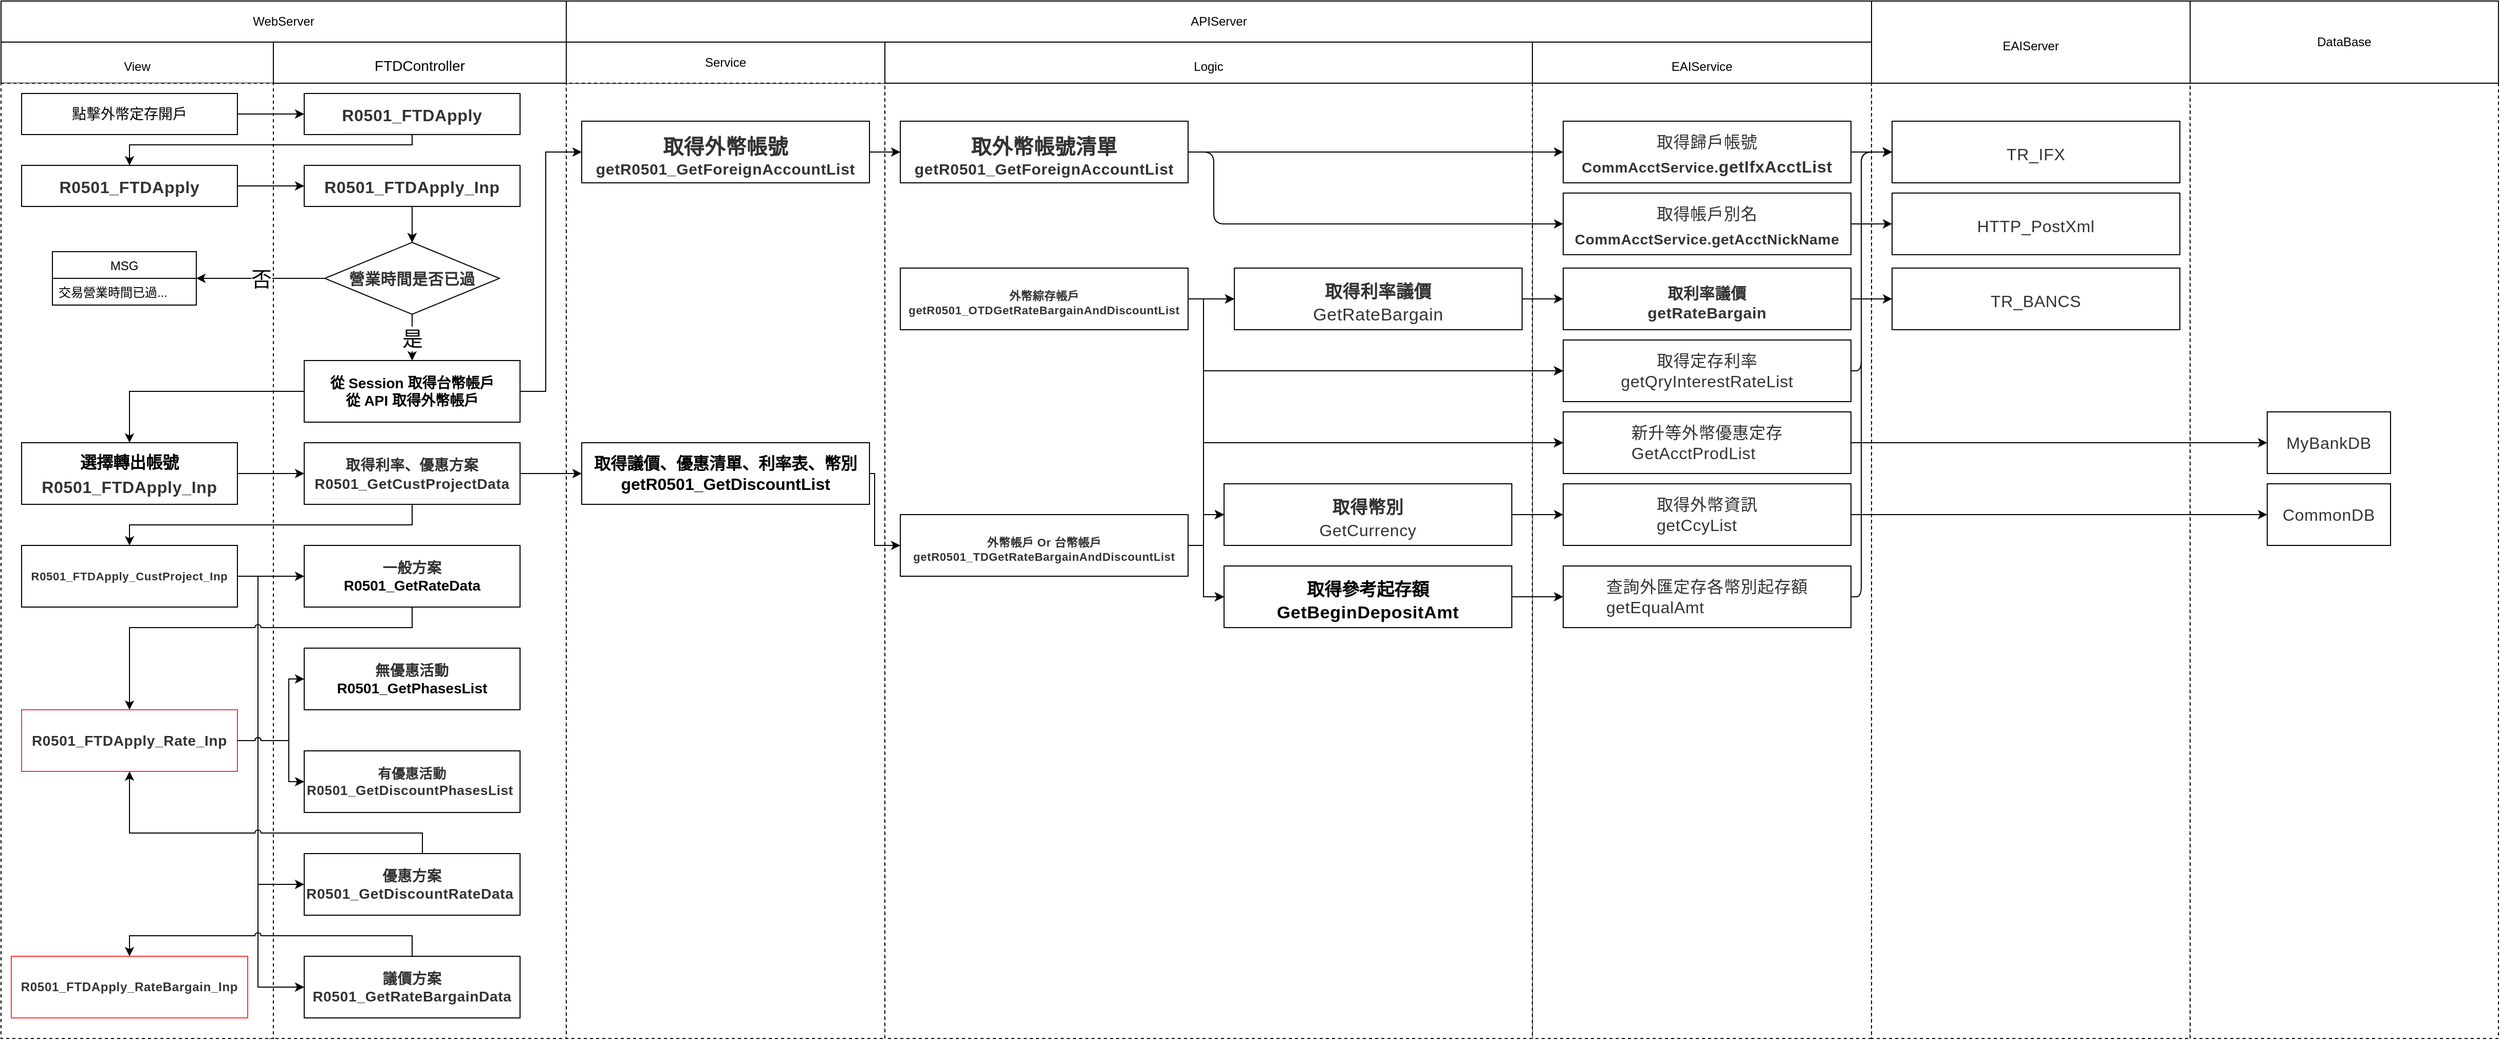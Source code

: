 <mxfile version="14.6.13" type="device" pages="3"><diagram id="XXEu1i2XslK1Kfz2K1uF" name="外幣定存申請01"><mxGraphModel dx="2889" dy="822" grid="1" gridSize="10" guides="1" tooltips="1" connect="1" arrows="1" fold="1" page="1" pageScale="1" pageWidth="827" pageHeight="1169" math="0" shadow="0"><root><mxCell id="0"/><mxCell id="1" parent="0"/><mxCell id="Ryp-QvZyaCA_5R3pd4Zc-43" value="" style="rounded=0;whiteSpace=wrap;html=1;dashed=1;" parent="1" vertex="1"><mxGeometry x="-541" y="120" width="290" height="930" as="geometry"/></mxCell><mxCell id="_el8fS5zXbnYfzYZYSCN-42" value="&lt;span style=&quot;color: rgb(0 , 0 , 0) ; font-size: 12px&quot;&gt;View&lt;/span&gt;" style="rounded=0;whiteSpace=wrap;html=1;fontSize=20;fontColor=#EA6B66;" parent="1" vertex="1"><mxGeometry x="-801" y="80" width="265" height="40" as="geometry"/></mxCell><mxCell id="_el8fS5zXbnYfzYZYSCN-24" value="" style="rounded=0;whiteSpace=wrap;html=1;fontSize=20;fontColor=#EA6B66;dashed=1;" parent="1" vertex="1"><mxGeometry x="-801" y="120" width="265" height="930" as="geometry"/></mxCell><mxCell id="_el8fS5zXbnYfzYZYSCN-21" value="" style="rounded=0;whiteSpace=wrap;html=1;fontSize=20;fontColor=#EA6B66;dashed=1;" parent="1" vertex="1"><mxGeometry x="689" y="120" width="330" height="930" as="geometry"/></mxCell><mxCell id="nqbFoOYhifVOALmWuSCV-3" value="&lt;h2 class=&quot;part in-view&quot; id=&quot;選擇轉出帳戶-Step1-取得帳戶資料R0501_FTDApply_Inp&quot; style=&quot;box-sizing: border-box ; line-height: 1.25 ; margin-top: 24px ; margin-bottom: 16px ; padding-bottom: 0.3em ; border-bottom: 1px solid rgb(238 , 238 , 238) ; background-color: rgb(255 , 255 , 255)&quot;&gt;&lt;span style=&quot;box-sizing: border-box&quot;&gt;&lt;font style=&quot;vertical-align: inherit&quot;&gt;&lt;font style=&quot;vertical-align: inherit&quot;&gt;&lt;font style=&quot;vertical-align: inherit&quot;&gt;&lt;font style=&quot;vertical-align: inherit&quot;&gt;&lt;font color=&quot;#333333&quot; size=&quot;1&quot;&gt;&lt;span style=&quot;letter-spacing: 0.35px ; font-size: 16px&quot;&gt;R0501_FTDApply&lt;/span&gt;&lt;/font&gt;&lt;br&gt;&lt;/font&gt;&lt;/font&gt;&lt;/font&gt;&lt;/font&gt;&lt;/span&gt;&lt;/h2&gt;" style="rounded=0;whiteSpace=wrap;html=1;" parent="1" vertex="1"><mxGeometry x="-506" y="130" width="210" height="40" as="geometry"/></mxCell><mxCell id="nqbFoOYhifVOALmWuSCV-4" value="&lt;span style=&quot;color: rgb(51 , 51 , 51) ; font-family: , &amp;#34;blinkmacsystemfont&amp;#34; , &amp;#34;segoe ui&amp;#34; , &amp;#34;helvetica neue&amp;#34; , &amp;#34;helvetica&amp;#34; , &amp;#34;roboto&amp;#34; , &amp;#34;arial&amp;#34; , &amp;#34;pingfang tc&amp;#34; , &amp;#34;microsoft jhenghei&amp;#34; , , sans-serif , &amp;#34;apple color emoji&amp;#34; , &amp;#34;segoe ui emoji&amp;#34; , &amp;#34;segoe ui symbol&amp;#34; ; font-size: 16px ; letter-spacing: 0.35px ; text-align: left ; background-color: rgb(255 , 255 , 255)&quot;&gt;&lt;font style=&quot;vertical-align: inherit&quot;&gt;&lt;font style=&quot;vertical-align: inherit ; font-size: 15px&quot;&gt;&lt;b&gt;&lt;font style=&quot;vertical-align: inherit ; font-size: 15px&quot;&gt;&lt;font style=&quot;vertical-align: inherit ; font-size: 15px&quot;&gt;營業時間&lt;/font&gt;&lt;/font&gt;&lt;font style=&quot;vertical-align: inherit ; font-size: 15px&quot;&gt;&lt;font style=&quot;vertical-align: inherit ; font-size: 15px&quot;&gt;是否已過&lt;/font&gt;&lt;/font&gt;&lt;/b&gt;&lt;/font&gt;&lt;/font&gt;&lt;/span&gt;" style="rhombus;whiteSpace=wrap;html=1;" parent="1" vertex="1"><mxGeometry x="-486" y="275" width="170" height="70" as="geometry"/></mxCell><mxCell id="iV8-E_OE0Wg0GLkTB1k9-4" value="" style="endArrow=classic;html=1;entryX=0;entryY=0.5;entryDx=0;entryDy=0;exitX=1;exitY=0.5;exitDx=0;exitDy=0;" parent="1" source="iV8-E_OE0Wg0GLkTB1k9-5" target="nqbFoOYhifVOALmWuSCV-3" edge="1"><mxGeometry width="50" height="50" relative="1" as="geometry"><mxPoint x="-236" y="187" as="sourcePoint"/><mxPoint x="-66" y="417" as="targetPoint"/></mxGeometry></mxCell><mxCell id="iV8-E_OE0Wg0GLkTB1k9-5" value="&lt;font style=&quot;font-size: 14px&quot;&gt;點擊外幣定存開戶&lt;br&gt;&lt;/font&gt;" style="rounded=0;whiteSpace=wrap;html=1;" parent="1" vertex="1"><mxGeometry x="-781" y="130" width="210" height="40" as="geometry"/></mxCell><mxCell id="iV8-E_OE0Wg0GLkTB1k9-7" value="WebServer" style="rounded=0;whiteSpace=wrap;html=1;" parent="1" vertex="1"><mxGeometry x="-801" y="40" width="550" height="40" as="geometry"/></mxCell><mxCell id="iV8-E_OE0Wg0GLkTB1k9-13" value="" style="endArrow=classic;html=1;exitX=0.5;exitY=1;exitDx=0;exitDy=0;entryX=0.5;entryY=0;entryDx=0;entryDy=0;" parent="1" source="Ryp-QvZyaCA_5R3pd4Zc-1" target="nqbFoOYhifVOALmWuSCV-4" edge="1"><mxGeometry width="50" height="50" relative="1" as="geometry"><mxPoint x="-356" y="280" as="sourcePoint"/><mxPoint x="-306" y="230" as="targetPoint"/></mxGeometry></mxCell><mxCell id="iV8-E_OE0Wg0GLkTB1k9-15" value="&lt;font style=&quot;font-size: 20px;&quot;&gt;否&lt;/font&gt;" style="endArrow=classic;html=1;exitX=0;exitY=0.5;exitDx=0;exitDy=0;entryX=1;entryY=0.5;entryDx=0;entryDy=0;fontSize=20;" parent="1" source="nqbFoOYhifVOALmWuSCV-4" target="Ryp-QvZyaCA_5R3pd4Zc-28" edge="1"><mxGeometry width="50" height="50" relative="1" as="geometry"><mxPoint x="-136" y="410" as="sourcePoint"/><mxPoint x="-576" y="310" as="targetPoint"/></mxGeometry></mxCell><mxCell id="iV8-E_OE0Wg0GLkTB1k9-19" value="&lt;font size=&quot;1&quot;&gt;&lt;b style=&quot;font-size: 14px&quot;&gt;從 Session 取得台幣帳戶&lt;br&gt;從 API 取得外幣帳戶&lt;/b&gt;&lt;/font&gt;" style="rounded=0;whiteSpace=wrap;html=1;" parent="1" vertex="1"><mxGeometry x="-506" y="390" width="210" height="60" as="geometry"/></mxCell><mxCell id="iV8-E_OE0Wg0GLkTB1k9-21" value="&lt;font style=&quot;font-size: 20px;&quot;&gt;是&lt;/font&gt;" style="endArrow=classic;html=1;exitX=0.5;exitY=1;exitDx=0;exitDy=0;entryX=0.5;entryY=0;entryDx=0;entryDy=0;fontSize=20;" parent="1" source="nqbFoOYhifVOALmWuSCV-4" target="iV8-E_OE0Wg0GLkTB1k9-19" edge="1"><mxGeometry width="50" height="50" relative="1" as="geometry"><mxPoint x="-346" y="390" as="sourcePoint"/><mxPoint x="-296" y="340" as="targetPoint"/></mxGeometry></mxCell><mxCell id="_el8fS5zXbnYfzYZYSCN-2" value="" style="rounded=0;whiteSpace=wrap;html=1;dashed=1;" parent="1" vertex="1"><mxGeometry x="-251" y="120" width="310" height="930" as="geometry"/></mxCell><mxCell id="iV8-E_OE0Wg0GLkTB1k9-23" value="&lt;h3 class=&quot;part in-view&quot; id=&quot;取得外幣帳號-FTDServicegetR0501_GetForeignAccountList&quot; style=&quot;box-sizing: border-box ; line-height: 1.25 ; color: rgb(51 , 51 , 51) ; margin-top: 24px ; margin-bottom: 16px ; letter-spacing: 0.35px ; background-color: rgb(255 , 255 , 255)&quot;&gt;&lt;span style=&quot;box-sizing: border-box&quot;&gt;&lt;font style=&quot;font-size: 20px&quot;&gt;取得外幣帳號&lt;/font&gt;&lt;font style=&quot;font-size: 15px&quot;&gt;getR0501_GetForeignAccountList&lt;/font&gt;&lt;/span&gt;&lt;/h3&gt;" style="rounded=0;whiteSpace=wrap;html=1;" parent="1" vertex="1"><mxGeometry x="-236" y="157" width="280" height="60" as="geometry"/></mxCell><mxCell id="_el8fS5zXbnYfzYZYSCN-8" value="" style="endArrow=classic;html=1;exitX=1;exitY=0.5;exitDx=0;exitDy=0;entryX=0;entryY=0.5;entryDx=0;entryDy=0;rounded=0;" parent="1" source="iV8-E_OE0Wg0GLkTB1k9-19" target="iV8-E_OE0Wg0GLkTB1k9-23" edge="1"><mxGeometry width="50" height="50" relative="1" as="geometry"><mxPoint x="-161" y="380" as="sourcePoint"/><mxPoint x="-111" y="330" as="targetPoint"/><Array as="points"><mxPoint x="-271" y="420"/><mxPoint x="-271" y="187"/></Array></mxGeometry></mxCell><mxCell id="_el8fS5zXbnYfzYZYSCN-9" value="Service" style="rounded=0;whiteSpace=wrap;html=1;dashed=1;" parent="1" vertex="1"><mxGeometry x="-251" y="80" width="310" height="40" as="geometry"/></mxCell><mxCell id="_el8fS5zXbnYfzYZYSCN-10" value="APIServer" style="rounded=0;whiteSpace=wrap;html=1;" parent="1" vertex="1"><mxGeometry x="-251" y="40" width="1270" height="40" as="geometry"/></mxCell><mxCell id="_el8fS5zXbnYfzYZYSCN-14" value="" style="rounded=0;whiteSpace=wrap;html=1;fontSize=20;fontColor=#EA6B66;dashed=1;" parent="1" vertex="1"><mxGeometry x="59" y="120" width="630" height="930" as="geometry"/></mxCell><mxCell id="_el8fS5zXbnYfzYZYSCN-16" value="&lt;font color=&quot;#000000&quot;&gt;&lt;span style=&quot;font-size: 12px&quot;&gt;Logic&lt;/span&gt;&lt;/font&gt;" style="rounded=0;whiteSpace=wrap;html=1;fontSize=20;fontColor=#EA6B66;" parent="1" vertex="1"><mxGeometry x="59" y="80" width="630" height="40" as="geometry"/></mxCell><mxCell id="_el8fS5zXbnYfzYZYSCN-17" value="&lt;h3 class=&quot;part in-view&quot; id=&quot;取得外幣帳號-FTDServicegetR0501_GetForeignAccountList&quot; style=&quot;box-sizing: border-box ; line-height: 1.25 ; margin-top: 24px ; margin-bottom: 16px ; background-color: rgb(255 , 255 , 255) ; letter-spacing: 0.35px ; color: rgb(51 , 51 , 51)&quot;&gt;&lt;span style=&quot;box-sizing: border-box&quot;&gt;&lt;font style=&quot;font-size: 20px&quot;&gt;取外幣帳號清單&lt;/font&gt;&lt;font style=&quot;font-size: 15px&quot;&gt;getR0501_GetForeignAccountList&lt;/font&gt;&lt;/span&gt;&lt;/h3&gt;" style="rounded=0;whiteSpace=wrap;html=1;" parent="1" vertex="1"><mxGeometry x="74" y="157" width="280" height="60" as="geometry"/></mxCell><mxCell id="_el8fS5zXbnYfzYZYSCN-19" value="&lt;span style=&quot;color: rgb(51 , 51 , 51) ; font-family: , &amp;#34;blinkmacsystemfont&amp;#34; , &amp;#34;segoe ui&amp;#34; , &amp;#34;helvetica neue&amp;#34; , &amp;#34;helvetica&amp;#34; , &amp;#34;roboto&amp;#34; , &amp;#34;arial&amp;#34; , &amp;#34;pingfang tc&amp;#34; , &amp;#34;microsoft jhenghei&amp;#34; , , sans-serif , &amp;#34;apple color emoji&amp;#34; , &amp;#34;segoe ui emoji&amp;#34; , &amp;#34;segoe ui symbol&amp;#34; ; font-size: 16px ; letter-spacing: 0.35px ; text-align: left ; background-color: rgb(255 , 255 , 255)&quot;&gt;取得帳戶別名&lt;/span&gt;&lt;span style=&quot;color: rgb(51 , 51 , 51) ; letter-spacing: 0.35px ; text-align: left ; background-color: rgb(255 , 255 , 255)&quot;&gt;&lt;font style=&quot;font-size: 14px&quot;&gt;&lt;b&gt;&lt;br&gt;CommAcctService.getAcctNickName&lt;/b&gt;&lt;/font&gt;&lt;/span&gt;" style="rounded=0;whiteSpace=wrap;html=1;fontSize=20;fontColor=#EA6B66;" parent="1" vertex="1"><mxGeometry x="719" y="226.95" width="280" height="60" as="geometry"/></mxCell><mxCell id="_el8fS5zXbnYfzYZYSCN-20" value="" style="endArrow=classic;html=1;labelBackgroundColor=#ffffff;fontSize=20;fontColor=#EA6B66;align=center;exitX=1;exitY=0.5;exitDx=0;exitDy=0;entryX=0;entryY=0.5;entryDx=0;entryDy=0;" parent="1" source="_el8fS5zXbnYfzYZYSCN-17" target="_el8fS5zXbnYfzYZYSCN-19" edge="1"><mxGeometry width="50" height="50" relative="1" as="geometry"><mxPoint x="49" y="460" as="sourcePoint"/><mxPoint x="99" y="410" as="targetPoint"/><Array as="points"><mxPoint x="379" y="187"/><mxPoint x="379" y="257"/></Array></mxGeometry></mxCell><mxCell id="_el8fS5zXbnYfzYZYSCN-22" value="&lt;font color=&quot;#000000&quot;&gt;&lt;span style=&quot;font-size: 12px&quot;&gt;EAIService&lt;/span&gt;&lt;/font&gt;" style="rounded=0;whiteSpace=wrap;html=1;fontSize=20;fontColor=#EA6B66;" parent="1" vertex="1"><mxGeometry x="689" y="80" width="330" height="40" as="geometry"/></mxCell><mxCell id="_el8fS5zXbnYfzYZYSCN-25" value="" style="endArrow=classic;html=1;labelBackgroundColor=#ffffff;fontSize=20;fontColor=#EA6B66;align=center;entryX=0;entryY=0.5;entryDx=0;entryDy=0;exitX=1;exitY=0.5;exitDx=0;exitDy=0;" parent="1" source="iV8-E_OE0Wg0GLkTB1k9-23" target="_el8fS5zXbnYfzYZYSCN-17" edge="1"><mxGeometry width="50" height="50" relative="1" as="geometry"><mxPoint x="-111" y="370" as="sourcePoint"/><mxPoint x="-61" y="320" as="targetPoint"/></mxGeometry></mxCell><mxCell id="_el8fS5zXbnYfzYZYSCN-26" value="" style="rounded=0;whiteSpace=wrap;html=1;fontSize=20;fontColor=#EA6B66;dashed=1;" parent="1" vertex="1"><mxGeometry x="1019" y="120" width="310" height="930" as="geometry"/></mxCell><mxCell id="_el8fS5zXbnYfzYZYSCN-28" value="&lt;font color=&quot;#000000&quot; style=&quot;font-size: 12px&quot;&gt;EAIServer&lt;/font&gt;" style="rounded=0;whiteSpace=wrap;html=1;fontSize=20;fontColor=#EA6B66;" parent="1" vertex="1"><mxGeometry x="1019" y="40" width="310" height="80" as="geometry"/></mxCell><mxCell id="_el8fS5zXbnYfzYZYSCN-30" value="&lt;span style=&quot;color: rgb(51 , 51 , 51) ; font-family: , &amp;#34;blinkmacsystemfont&amp;#34; , &amp;#34;segoe ui&amp;#34; , &amp;#34;helvetica neue&amp;#34; , &amp;#34;helvetica&amp;#34; , &amp;#34;roboto&amp;#34; , &amp;#34;arial&amp;#34; , &amp;#34;pingfang tc&amp;#34; , &amp;#34;microsoft jhenghei&amp;#34; , , sans-serif , &amp;#34;apple color emoji&amp;#34; , &amp;#34;segoe ui emoji&amp;#34; , &amp;#34;segoe ui symbol&amp;#34; ; font-size: 16px ; letter-spacing: 0.35px ; text-align: left ; background-color: rgb(255 , 255 , 255)&quot;&gt;HTTP_PostXml&lt;/span&gt;" style="rounded=0;whiteSpace=wrap;html=1;fontSize=20;fontColor=#EA6B66;" parent="1" vertex="1"><mxGeometry x="1039" y="226.95" width="280" height="60" as="geometry"/></mxCell><mxCell id="_el8fS5zXbnYfzYZYSCN-32" value="&lt;span style=&quot;color: rgb(51 , 51 , 51) ; font-family: , &amp;#34;blinkmacsystemfont&amp;#34; , &amp;#34;segoe ui&amp;#34; , &amp;#34;helvetica neue&amp;#34; , &amp;#34;helvetica&amp;#34; , &amp;#34;roboto&amp;#34; , &amp;#34;arial&amp;#34; , &amp;#34;pingfang tc&amp;#34; , &amp;#34;microsoft jhenghei&amp;#34; , , sans-serif , &amp;#34;apple color emoji&amp;#34; , &amp;#34;segoe ui emoji&amp;#34; , &amp;#34;segoe ui symbol&amp;#34; ; font-size: 16px ; letter-spacing: 0.35px ; text-align: left ; background-color: rgb(255 , 255 , 255)&quot;&gt;取得歸戶帳號&lt;/span&gt;&lt;span style=&quot;color: rgb(51 , 51 , 51) ; letter-spacing: 0.35px ; text-align: left ; background-color: rgb(255 , 255 , 255)&quot;&gt;&lt;font style=&quot;font-size: 14px&quot;&gt;&lt;b&gt;&lt;br&gt;CommAcctService.&lt;/b&gt;&lt;/font&gt;&lt;/span&gt;&lt;span style=&quot;color: rgb(51 , 51 , 51) ; font-family: , &amp;#34;blinkmacsystemfont&amp;#34; , &amp;#34;segoe ui&amp;#34; , &amp;#34;helvetica neue&amp;#34; , &amp;#34;helvetica&amp;#34; , &amp;#34;roboto&amp;#34; , &amp;#34;arial&amp;#34; , &amp;#34;pingfang tc&amp;#34; , &amp;#34;microsoft jhenghei&amp;#34; , , sans-serif , &amp;#34;apple color emoji&amp;#34; , &amp;#34;segoe ui emoji&amp;#34; , &amp;#34;segoe ui symbol&amp;#34; ; font-size: 16px ; letter-spacing: 0.35px ; text-align: left ; background-color: rgb(255 , 255 , 255)&quot;&gt;&lt;b&gt;getIfxAcctList&lt;/b&gt;&lt;/span&gt;" style="rounded=0;whiteSpace=wrap;html=1;fontSize=20;fontColor=#EA6B66;" parent="1" vertex="1"><mxGeometry x="719" y="157" width="280" height="60" as="geometry"/></mxCell><mxCell id="_el8fS5zXbnYfzYZYSCN-33" value="" style="endArrow=classic;html=1;labelBackgroundColor=#ffffff;fontSize=20;fontColor=#EA6B66;align=center;exitX=1;exitY=0.5;exitDx=0;exitDy=0;entryX=0;entryY=0.5;entryDx=0;entryDy=0;" parent="1" source="_el8fS5zXbnYfzYZYSCN-17" target="_el8fS5zXbnYfzYZYSCN-32" edge="1"><mxGeometry width="50" height="50" relative="1" as="geometry"><mxPoint x="249" y="50" as="sourcePoint"/><mxPoint x="299" as="targetPoint"/></mxGeometry></mxCell><mxCell id="_el8fS5zXbnYfzYZYSCN-34" value="&lt;span style=&quot;color: rgb(51 , 51 , 51) ; font-family: , &amp;#34;blinkmacsystemfont&amp;#34; , &amp;#34;segoe ui&amp;#34; , &amp;#34;helvetica neue&amp;#34; , &amp;#34;helvetica&amp;#34; , &amp;#34;roboto&amp;#34; , &amp;#34;arial&amp;#34; , &amp;#34;pingfang tc&amp;#34; , &amp;#34;microsoft jhenghei&amp;#34; , , sans-serif , &amp;#34;apple color emoji&amp;#34; , &amp;#34;segoe ui emoji&amp;#34; , &amp;#34;segoe ui symbol&amp;#34; ; font-size: 16px ; letter-spacing: 0.35px ; text-align: left ; background-color: rgb(255 , 255 , 255)&quot;&gt;TR_IFX&lt;/span&gt;" style="rounded=0;whiteSpace=wrap;html=1;fontSize=20;fontColor=#EA6B66;" parent="1" vertex="1"><mxGeometry x="1039" y="157" width="280" height="60" as="geometry"/></mxCell><mxCell id="_el8fS5zXbnYfzYZYSCN-35" value="" style="endArrow=classic;html=1;labelBackgroundColor=#ffffff;fontSize=20;fontColor=#EA6B66;align=center;exitX=1;exitY=0.5;exitDx=0;exitDy=0;entryX=0;entryY=0.5;entryDx=0;entryDy=0;" parent="1" source="_el8fS5zXbnYfzYZYSCN-32" target="_el8fS5zXbnYfzYZYSCN-34" edge="1"><mxGeometry width="50" height="50" relative="1" as="geometry"><mxPoint x="894" y="30" as="sourcePoint"/><mxPoint x="944" y="-20" as="targetPoint"/></mxGeometry></mxCell><mxCell id="_el8fS5zXbnYfzYZYSCN-36" value="" style="endArrow=classic;html=1;labelBackgroundColor=#ffffff;fontSize=20;fontColor=#EA6B66;align=center;exitX=1;exitY=0.5;exitDx=0;exitDy=0;entryX=0;entryY=0.5;entryDx=0;entryDy=0;" parent="1" source="_el8fS5zXbnYfzYZYSCN-19" target="_el8fS5zXbnYfzYZYSCN-30" edge="1"><mxGeometry width="50" height="50" relative="1" as="geometry"><mxPoint x="664" y="40" as="sourcePoint"/><mxPoint x="714" y="-10" as="targetPoint"/></mxGeometry></mxCell><mxCell id="_el8fS5zXbnYfzYZYSCN-37" value="&lt;font style=&quot;font-size: 16px&quot;&gt;&lt;b&gt;&lt;font color=&quot;#000000&quot; style=&quot;font-size: 16px&quot;&gt;選擇轉出帳號&lt;br&gt;&lt;/font&gt;&lt;span style=&quot;color: rgb(51 , 51 , 51) ; letter-spacing: 0.35px ; text-align: left ; background-color: rgb(255 , 255 , 255)&quot;&gt;R0501_FTDApply_Inp&lt;/span&gt;&lt;/b&gt;&lt;/font&gt;&lt;font color=&quot;#000000&quot; style=&quot;font-size: 18px&quot;&gt;&lt;br&gt;&lt;/font&gt;" style="rounded=0;whiteSpace=wrap;html=1;fontSize=20;fontColor=#EA6B66;" parent="1" vertex="1"><mxGeometry x="-781" y="470" width="210" height="60" as="geometry"/></mxCell><mxCell id="_el8fS5zXbnYfzYZYSCN-38" value="" style="endArrow=classic;html=1;labelBackgroundColor=#ffffff;fontSize=20;fontColor=#EA6B66;align=center;exitX=0;exitY=0.5;exitDx=0;exitDy=0;entryX=0.5;entryY=0;entryDx=0;entryDy=0;rounded=0;" parent="1" source="iV8-E_OE0Wg0GLkTB1k9-19" target="_el8fS5zXbnYfzYZYSCN-37" edge="1"><mxGeometry width="50" height="50" relative="1" as="geometry"><mxPoint x="554" y="420" as="sourcePoint"/><mxPoint x="604" y="370" as="targetPoint"/><Array as="points"><mxPoint x="-556" y="420"/><mxPoint x="-676" y="420"/></Array></mxGeometry></mxCell><mxCell id="_el8fS5zXbnYfzYZYSCN-41" value="&lt;h2 class=&quot;part in-view&quot; id=&quot;選擇定存幣別Step2取得利率FTDControllerR0501_GetCustProjectData&quot; style=&quot;box-sizing: border-box ; line-height: 1.25 ; color: rgb(51 , 51 , 51) ; margin-top: 24px ; margin-bottom: 16px ; padding-bottom: 0.3em ; border-bottom: 1px solid rgb(238 , 238 , 238) ; letter-spacing: 0.35px ; background-color: rgb(255 , 255 , 255) ; font-size: 14px&quot;&gt;&lt;span style=&quot;box-sizing: border-box&quot;&gt;取得利率、優惠方案&lt;br&gt;R0501_GetCustProjectData&lt;/span&gt;&lt;/h2&gt;" style="rounded=0;whiteSpace=wrap;html=1;fontSize=15;fontColor=#EA6B66;spacing=0;" parent="1" vertex="1"><mxGeometry x="-506" y="470" width="210" height="60" as="geometry"/></mxCell><mxCell id="_el8fS5zXbnYfzYZYSCN-43" value="&lt;span style=&quot;color: rgb(0 , 0 , 0) ; font-size: 14px ; text-align: left&quot;&gt;FTDController&lt;/span&gt;" style="rounded=0;whiteSpace=wrap;html=1;fontSize=20;fontColor=#EA6B66;" parent="1" vertex="1"><mxGeometry x="-536" y="80" width="285" height="40" as="geometry"/></mxCell><mxCell id="_el8fS5zXbnYfzYZYSCN-45" value="" style="endArrow=classic;html=1;labelBackgroundColor=#ffffff;fontSize=20;fontColor=#EA6B66;align=center;entryX=0;entryY=0.5;entryDx=0;entryDy=0;exitX=1;exitY=0.5;exitDx=0;exitDy=0;" parent="1" source="_el8fS5zXbnYfzYZYSCN-37" target="_el8fS5zXbnYfzYZYSCN-41" edge="1"><mxGeometry width="50" height="50" relative="1" as="geometry"><mxPoint x="-426" y="480" as="sourcePoint"/><mxPoint x="-376" y="430" as="targetPoint"/></mxGeometry></mxCell><mxCell id="_el8fS5zXbnYfzYZYSCN-46" value="&lt;font color=&quot;#000000&quot; style=&quot;font-size: 16px&quot;&gt;&lt;b&gt;取得議價、優惠清單、利率表、幣別&lt;br&gt;getR0501_GetDiscountList&lt;/b&gt;&lt;/font&gt;" style="rounded=0;whiteSpace=wrap;html=1;fontSize=14;fontColor=#EA6B66;spacing=0;" parent="1" vertex="1"><mxGeometry x="-236" y="470" width="280" height="60" as="geometry"/></mxCell><mxCell id="_el8fS5zXbnYfzYZYSCN-47" value="" style="endArrow=classic;html=1;labelBackgroundColor=#ffffff;fontSize=15;fontColor=#EA6B66;align=center;exitX=1;exitY=0.5;exitDx=0;exitDy=0;entryX=0;entryY=0.5;entryDx=0;entryDy=0;" parent="1" source="_el8fS5zXbnYfzYZYSCN-41" target="_el8fS5zXbnYfzYZYSCN-46" edge="1"><mxGeometry width="50" height="50" relative="1" as="geometry"><mxPoint x="-231" y="540" as="sourcePoint"/><mxPoint x="-181" y="490" as="targetPoint"/></mxGeometry></mxCell><mxCell id="_el8fS5zXbnYfzYZYSCN-48" value="&lt;h4 class=&quot;part in-view&quot; id=&quot;外幣綜存帳戶FTDLogicgetR0501_OTDGetRateBargainAndDiscountList&quot; style=&quot;box-sizing: border-box ; line-height: 1.25 ; color: rgb(51 , 51 , 51) ; margin-top: 24px ; margin-bottom: 16px ; font-size: 11px ; letter-spacing: 0.35px ; background-color: rgb(255 , 255 , 255)&quot;&gt;&lt;span style=&quot;box-sizing: border-box ; font-size: 11px&quot;&gt;外幣綜存帳戶getR0501_OTDGetRateBargainAndDiscountList&lt;/span&gt;&lt;/h4&gt;" style="rounded=0;whiteSpace=wrap;html=1;fontSize=11;fontColor=#EA6B66;" parent="1" vertex="1"><mxGeometry x="74" y="300" width="280" height="60" as="geometry"/></mxCell><mxCell id="_el8fS5zXbnYfzYZYSCN-49" value="&lt;h4 class=&quot;part in-view&quot; id=&quot;外幣綜存帳戶FTDLogicgetR0501_OTDGetRateBargainAndDiscountList&quot; style=&quot;box-sizing: border-box ; line-height: 1.25 ; color: rgb(51 , 51 , 51) ; margin-top: 24px ; margin-bottom: 16px ; font-size: 11px ; letter-spacing: 0.35px ; background-color: rgb(255 , 255 , 255)&quot;&gt;&lt;span style=&quot;box-sizing: border-box ; font-size: 11px&quot;&gt;外幣帳戶 Or 台幣帳戶&lt;/span&gt;getR0501_TDGetRateBargainAndDiscountList&lt;/h4&gt;" style="rounded=0;whiteSpace=wrap;html=1;fontSize=11;fontColor=#EA6B66;" parent="1" vertex="1"><mxGeometry x="74" y="540" width="280" height="60" as="geometry"/></mxCell><mxCell id="_el8fS5zXbnYfzYZYSCN-51" value="" style="endArrow=classic;html=1;labelBackgroundColor=#ffffff;fontSize=11;fontColor=#EA6B66;align=center;entryX=0;entryY=0.5;entryDx=0;entryDy=0;exitX=1;exitY=0.5;exitDx=0;exitDy=0;strokeColor=none;rounded=0;" parent="1" source="_el8fS5zXbnYfzYZYSCN-46" target="_el8fS5zXbnYfzYZYSCN-48" edge="1"><mxGeometry width="50" height="50" relative="1" as="geometry"><mxPoint x="-21" y="440" as="sourcePoint"/><mxPoint x="29" y="390" as="targetPoint"/><Array as="points"><mxPoint x="49" y="500"/><mxPoint x="49" y="330"/></Array></mxGeometry></mxCell><mxCell id="_el8fS5zXbnYfzYZYSCN-52" value="" style="endArrow=classic;html=1;labelBackgroundColor=#ffffff;fontSize=11;fontColor=#EA6B66;align=center;entryX=0;entryY=0.5;entryDx=0;entryDy=0;exitX=1;exitY=0.5;exitDx=0;exitDy=0;rounded=0;" parent="1" source="_el8fS5zXbnYfzYZYSCN-46" target="_el8fS5zXbnYfzYZYSCN-49" edge="1"><mxGeometry width="50" height="50" relative="1" as="geometry"><mxPoint x="-121" y="520" as="sourcePoint"/><mxPoint x="-71" y="470" as="targetPoint"/><Array as="points"><mxPoint x="49" y="500"/><mxPoint x="49" y="570"/><mxPoint x="59" y="570"/></Array></mxGeometry></mxCell><mxCell id="_el8fS5zXbnYfzYZYSCN-54" value="&lt;h4 class=&quot;part in-view&quot; id=&quot;外幣綜存帳戶FTDLogicgetR0501_OTDGetRateBargainAndDiscountList&quot; style=&quot;box-sizing: border-box ; line-height: 1.25 ; color: rgb(51 , 51 , 51) ; margin-top: 24px ; margin-bottom: 16px ; font-size: 15px ; letter-spacing: 0.35px ; background-color: rgb(255 , 255 , 255)&quot;&gt;取利率議價&lt;br style=&quot;font-size: 15px&quot;&gt;getRateBargain&lt;br&gt;&lt;/h4&gt;" style="rounded=0;whiteSpace=wrap;html=1;fontSize=15;fontColor=#EA6B66;" parent="1" vertex="1"><mxGeometry x="719" y="300" width="280" height="60" as="geometry"/></mxCell><mxCell id="_el8fS5zXbnYfzYZYSCN-55" style="edgeStyle=orthogonalEdgeStyle;rounded=0;orthogonalLoop=1;jettySize=auto;html=1;exitX=0.5;exitY=1;exitDx=0;exitDy=0;labelBackgroundColor=#ffffff;fontSize=15;fontColor=#EA6B66;align=center;" parent="1" source="_el8fS5zXbnYfzYZYSCN-54" target="_el8fS5zXbnYfzYZYSCN-54" edge="1"><mxGeometry relative="1" as="geometry"/></mxCell><mxCell id="_el8fS5zXbnYfzYZYSCN-56" value="&lt;span style=&quot;color: rgb(51 , 51 , 51) ; font-family: , &amp;#34;blinkmacsystemfont&amp;#34; , &amp;#34;segoe ui&amp;#34; , &amp;#34;helvetica neue&amp;#34; , &amp;#34;helvetica&amp;#34; , &amp;#34;roboto&amp;#34; , &amp;#34;arial&amp;#34; , &amp;#34;pingfang tc&amp;#34; , &amp;#34;microsoft jhenghei&amp;#34; , , sans-serif , &amp;#34;apple color emoji&amp;#34; , &amp;#34;segoe ui emoji&amp;#34; , &amp;#34;segoe ui symbol&amp;#34; ; font-size: 16px ; letter-spacing: 0.35px ; text-align: left ; background-color: rgb(255 , 255 , 255)&quot;&gt;TR_BANCS&lt;/span&gt;" style="rounded=0;whiteSpace=wrap;html=1;fontSize=20;fontColor=#EA6B66;" parent="1" vertex="1"><mxGeometry x="1039" y="300" width="280" height="60" as="geometry"/></mxCell><mxCell id="_el8fS5zXbnYfzYZYSCN-57" value="&lt;span style=&quot;color: rgb(51 , 51 , 51) ; font-family: , &amp;#34;blinkmacsystemfont&amp;#34; , &amp;#34;segoe ui&amp;#34; , &amp;#34;helvetica neue&amp;#34; , &amp;#34;helvetica&amp;#34; , &amp;#34;roboto&amp;#34; , &amp;#34;arial&amp;#34; , &amp;#34;pingfang tc&amp;#34; , &amp;#34;microsoft jhenghei&amp;#34; , , sans-serif , &amp;#34;apple color emoji&amp;#34; , &amp;#34;segoe ui emoji&amp;#34; , &amp;#34;segoe ui symbol&amp;#34; ; font-size: 16px ; letter-spacing: 0.35px ; text-align: left ; background-color: rgb(255 , 255 , 255)&quot;&gt;取得定存利率&lt;/span&gt;&lt;span style=&quot;color: rgb(51 , 51 , 51) ; font-family: , &amp;#34;blinkmacsystemfont&amp;#34; , &amp;#34;segoe ui&amp;#34; , &amp;#34;helvetica neue&amp;#34; , &amp;#34;helvetica&amp;#34; , &amp;#34;roboto&amp;#34; , &amp;#34;arial&amp;#34; , &amp;#34;pingfang tc&amp;#34; , &amp;#34;microsoft jhenghei&amp;#34; , , sans-serif , &amp;#34;apple color emoji&amp;#34; , &amp;#34;segoe ui emoji&amp;#34; , &amp;#34;segoe ui symbol&amp;#34; ; font-size: 16px ; letter-spacing: 0.35px ; text-align: left ; background-color: rgb(255 , 255 , 255)&quot;&gt;&lt;br&gt;getQryInterestRateList&lt;/span&gt;" style="rounded=0;whiteSpace=wrap;html=1;fontSize=15;fontColor=#EA6B66;" parent="1" vertex="1"><mxGeometry x="719" y="370" width="280" height="60" as="geometry"/></mxCell><mxCell id="_el8fS5zXbnYfzYZYSCN-58" value="&lt;div style=&quot;text-align: left&quot;&gt;&lt;span style=&quot;color: rgb(51 , 51 , 51) ; font-family: , &amp;#34;blinkmacsystemfont&amp;#34; , &amp;#34;segoe ui&amp;#34; , &amp;#34;helvetica neue&amp;#34; , &amp;#34;helvetica&amp;#34; , &amp;#34;roboto&amp;#34; , &amp;#34;arial&amp;#34; , &amp;#34;pingfang tc&amp;#34; , &amp;#34;microsoft jhenghei&amp;#34; , , sans-serif , &amp;#34;apple color emoji&amp;#34; , &amp;#34;segoe ui emoji&amp;#34; , &amp;#34;segoe ui symbol&amp;#34; ; font-size: 16px ; letter-spacing: 0.35px ; background-color: rgb(255 , 255 , 255)&quot;&gt;新升等外幣優惠定存&lt;br&gt;&lt;/span&gt;&lt;span style=&quot;color: rgb(51 , 51 , 51) ; font-family: , &amp;#34;blinkmacsystemfont&amp;#34; , &amp;#34;segoe ui&amp;#34; , &amp;#34;helvetica neue&amp;#34; , &amp;#34;helvetica&amp;#34; , &amp;#34;roboto&amp;#34; , &amp;#34;arial&amp;#34; , &amp;#34;pingfang tc&amp;#34; , &amp;#34;microsoft jhenghei&amp;#34; , , sans-serif , &amp;#34;apple color emoji&amp;#34; , &amp;#34;segoe ui emoji&amp;#34; , &amp;#34;segoe ui symbol&amp;#34; ; font-size: 16px ; letter-spacing: 0.35px ; background-color: rgb(255 , 255 , 255)&quot;&gt;GetAcctProdList&lt;/span&gt;&lt;br&gt;&lt;/div&gt;" style="rounded=0;whiteSpace=wrap;html=1;fontSize=15;fontColor=#EA6B66;" parent="1" vertex="1"><mxGeometry x="719" y="440" width="280" height="60" as="geometry"/></mxCell><mxCell id="_el8fS5zXbnYfzYZYSCN-59" value="&lt;div style=&quot;text-align: left&quot;&gt;&lt;span style=&quot;color: rgb(51 , 51 , 51) ; font-family: , &amp;#34;blinkmacsystemfont&amp;#34; , &amp;#34;segoe ui&amp;#34; , &amp;#34;helvetica neue&amp;#34; , &amp;#34;helvetica&amp;#34; , &amp;#34;roboto&amp;#34; , &amp;#34;arial&amp;#34; , &amp;#34;pingfang tc&amp;#34; , &amp;#34;microsoft jhenghei&amp;#34; , , sans-serif , &amp;#34;apple color emoji&amp;#34; , &amp;#34;segoe ui emoji&amp;#34; , &amp;#34;segoe ui symbol&amp;#34; ; font-size: 16px ; letter-spacing: 0.35px ; background-color: rgb(255 , 255 , 255)&quot;&gt;查詢外匯定存各幣別起存額&lt;/span&gt;&lt;span style=&quot;color: rgb(51 , 51 , 51) ; font-family: , &amp;#34;blinkmacsystemfont&amp;#34; , &amp;#34;segoe ui&amp;#34; , &amp;#34;helvetica neue&amp;#34; , &amp;#34;helvetica&amp;#34; , &amp;#34;roboto&amp;#34; , &amp;#34;arial&amp;#34; , &amp;#34;pingfang tc&amp;#34; , &amp;#34;microsoft jhenghei&amp;#34; , , sans-serif , &amp;#34;apple color emoji&amp;#34; , &amp;#34;segoe ui emoji&amp;#34; , &amp;#34;segoe ui symbol&amp;#34; ; font-size: 16px ; letter-spacing: 0.35px ; background-color: rgb(255 , 255 , 255)&quot;&gt;&lt;br&gt;&lt;/span&gt;&lt;span style=&quot;background-color: rgb(255 , 255 , 255) ; color: rgb(51 , 51 , 51) ; font-size: 16px ; letter-spacing: 0.35px&quot;&gt;getEqualAmt&lt;/span&gt;&lt;span style=&quot;color: rgb(51 , 51 , 51) ; font-family: , &amp;#34;blinkmacsystemfont&amp;#34; , &amp;#34;segoe ui&amp;#34; , &amp;#34;helvetica neue&amp;#34; , &amp;#34;helvetica&amp;#34; , &amp;#34;roboto&amp;#34; , &amp;#34;arial&amp;#34; , &amp;#34;pingfang tc&amp;#34; , &amp;#34;microsoft jhenghei&amp;#34; , , sans-serif , &amp;#34;apple color emoji&amp;#34; , &amp;#34;segoe ui emoji&amp;#34; , &amp;#34;segoe ui symbol&amp;#34; ; font-size: 16px ; letter-spacing: 0.35px ; background-color: rgb(255 , 255 , 255)&quot;&gt;&lt;br&gt;&lt;/span&gt;&lt;/div&gt;" style="rounded=0;whiteSpace=wrap;html=1;fontSize=15;fontColor=#EA6B66;" parent="1" vertex="1"><mxGeometry x="719" y="590" width="280" height="60" as="geometry"/></mxCell><mxCell id="_el8fS5zXbnYfzYZYSCN-60" value="&lt;div style=&quot;text-align: left&quot;&gt;&lt;span style=&quot;color: rgb(51 , 51 , 51) ; font-family: , &amp;#34;blinkmacsystemfont&amp;#34; , &amp;#34;segoe ui&amp;#34; , &amp;#34;helvetica neue&amp;#34; , &amp;#34;helvetica&amp;#34; , &amp;#34;roboto&amp;#34; , &amp;#34;arial&amp;#34; , &amp;#34;pingfang tc&amp;#34; , &amp;#34;microsoft jhenghei&amp;#34; , , sans-serif , &amp;#34;apple color emoji&amp;#34; , &amp;#34;segoe ui emoji&amp;#34; , &amp;#34;segoe ui symbol&amp;#34; ; font-size: 16px ; letter-spacing: 0.35px ; background-color: rgb(255 , 255 , 255)&quot;&gt;取得外幣資訊&lt;br&gt;&lt;/span&gt;&lt;span style=&quot;color: rgb(51 , 51 , 51) ; font-family: , &amp;#34;blinkmacsystemfont&amp;#34; , &amp;#34;segoe ui&amp;#34; , &amp;#34;helvetica neue&amp;#34; , &amp;#34;helvetica&amp;#34; , &amp;#34;roboto&amp;#34; , &amp;#34;arial&amp;#34; , &amp;#34;pingfang tc&amp;#34; , &amp;#34;microsoft jhenghei&amp;#34; , , sans-serif , &amp;#34;apple color emoji&amp;#34; , &amp;#34;segoe ui emoji&amp;#34; , &amp;#34;segoe ui symbol&amp;#34; ; font-size: 16px ; letter-spacing: 0.35px ; background-color: rgb(255 , 255 , 255)&quot;&gt;getCcyList&lt;/span&gt;&lt;br&gt;&lt;/div&gt;" style="rounded=0;whiteSpace=wrap;html=1;fontSize=15;fontColor=#EA6B66;" parent="1" vertex="1"><mxGeometry x="719" y="510" width="280" height="60" as="geometry"/></mxCell><mxCell id="_el8fS5zXbnYfzYZYSCN-61" value="" style="endArrow=classic;html=1;labelBackgroundColor=#ffffff;fontSize=15;fontColor=#EA6B66;align=center;exitX=1;exitY=0.5;exitDx=0;exitDy=0;entryX=0;entryY=0.5;entryDx=0;entryDy=0;" parent="1" source="_el8fS5zXbnYfzYZYSCN-54" target="_el8fS5zXbnYfzYZYSCN-56" edge="1"><mxGeometry width="50" height="50" relative="1" as="geometry"><mxPoint x="1154" y="570" as="sourcePoint"/><mxPoint x="1204" y="520" as="targetPoint"/></mxGeometry></mxCell><mxCell id="_el8fS5zXbnYfzYZYSCN-62" value="" style="endArrow=classic;html=1;labelBackgroundColor=#ffffff;fontSize=15;fontColor=#EA6B66;align=center;exitX=1;exitY=0.5;exitDx=0;exitDy=0;entryX=0;entryY=0.5;entryDx=0;entryDy=0;" parent="1" source="_el8fS5zXbnYfzYZYSCN-57" target="_el8fS5zXbnYfzYZYSCN-34" edge="1"><mxGeometry width="50" height="50" relative="1" as="geometry"><mxPoint x="1144" y="470" as="sourcePoint"/><mxPoint x="1194" y="420" as="targetPoint"/><Array as="points"><mxPoint x="1009" y="400"/><mxPoint x="1009" y="187"/></Array></mxGeometry></mxCell><mxCell id="_el8fS5zXbnYfzYZYSCN-67" value="&lt;h4 class=&quot;part in-view&quot; id=&quot;外幣綜存帳戶FTDLogicgetR0501_OTDGetRateBargainAndDiscountList&quot; style=&quot;box-sizing: border-box ; line-height: 1.25 ; color: rgb(51 , 51 , 51) ; margin-top: 24px ; margin-bottom: 16px ; font-size: 17px ; letter-spacing: 0.35px ; background-color: rgb(255 , 255 , 255)&quot;&gt;取得利率議價&lt;span style=&quot;font-weight: 400 ; letter-spacing: 0.35px ; text-align: left&quot;&gt;&lt;br&gt;GetRateBargain&lt;/span&gt;&lt;br&gt;&lt;/h4&gt;" style="rounded=0;whiteSpace=wrap;html=1;fontSize=11;fontColor=#EA6B66;" parent="1" vertex="1"><mxGeometry x="399" y="300" width="280" height="60" as="geometry"/></mxCell><mxCell id="_el8fS5zXbnYfzYZYSCN-68" value="" style="endArrow=classic;html=1;labelBackgroundColor=#ffffff;fontSize=15;fontColor=#EA6B66;align=center;exitX=1;exitY=0.5;exitDx=0;exitDy=0;entryX=0;entryY=0.5;entryDx=0;entryDy=0;" parent="1" source="_el8fS5zXbnYfzYZYSCN-48" target="_el8fS5zXbnYfzYZYSCN-67" edge="1"><mxGeometry width="50" height="50" relative="1" as="geometry"><mxPoint x="419" y="410" as="sourcePoint"/><mxPoint x="469" y="360" as="targetPoint"/></mxGeometry></mxCell><mxCell id="_el8fS5zXbnYfzYZYSCN-69" value="&lt;h4 class=&quot;part in-view&quot; id=&quot;外幣綜存帳戶FTDLogicgetR0501_OTDGetRateBargainAndDiscountList&quot; style=&quot;box-sizing: border-box ; line-height: 1.25 ; color: rgb(51 , 51 , 51) ; margin-top: 24px ; margin-bottom: 16px ; font-size: 17px ; letter-spacing: 0.35px ; background-color: rgb(255 , 255 , 255)&quot;&gt;取得幣別&lt;span style=&quot;font-family: , &amp;#34;blinkmacsystemfont&amp;#34; , &amp;#34;segoe ui&amp;#34; , &amp;#34;helvetica neue&amp;#34; , &amp;#34;helvetica&amp;#34; , &amp;#34;roboto&amp;#34; , &amp;#34;arial&amp;#34; , &amp;#34;pingfang tc&amp;#34; , &amp;#34;microsoft jhenghei&amp;#34; , , sans-serif , &amp;#34;apple color emoji&amp;#34; , &amp;#34;segoe ui emoji&amp;#34; , &amp;#34;segoe ui symbol&amp;#34; ; font-size: 16px ; font-weight: 400 ; letter-spacing: 0.35px ; text-align: left&quot;&gt;&lt;br&gt;GetCurrency&lt;/span&gt;&lt;br&gt;&lt;/h4&gt;" style="rounded=0;whiteSpace=wrap;html=1;fontSize=11;fontColor=#EA6B66;" parent="1" vertex="1"><mxGeometry x="389" y="510" width="280" height="60" as="geometry"/></mxCell><mxCell id="_el8fS5zXbnYfzYZYSCN-72" value="" style="endArrow=classic;html=1;labelBackgroundColor=#ffffff;fontSize=15;fontColor=#EA6B66;align=center;entryX=0;entryY=0.5;entryDx=0;entryDy=0;exitX=1;exitY=0.5;exitDx=0;exitDy=0;rounded=0;" parent="1" source="_el8fS5zXbnYfzYZYSCN-48" target="_el8fS5zXbnYfzYZYSCN-57" edge="1"><mxGeometry width="50" height="50" relative="1" as="geometry"><mxPoint x="519" y="425" as="sourcePoint"/><mxPoint x="569" y="375" as="targetPoint"/><Array as="points"><mxPoint x="369" y="330"/><mxPoint x="369" y="400"/></Array></mxGeometry></mxCell><mxCell id="_el8fS5zXbnYfzYZYSCN-73" value="" style="endArrow=classic;html=1;labelBackgroundColor=#ffffff;fontSize=15;fontColor=#EA6B66;align=center;entryX=0;entryY=0.5;entryDx=0;entryDy=0;exitX=1;exitY=0.5;exitDx=0;exitDy=0;" parent="1" source="_el8fS5zXbnYfzYZYSCN-69" target="_el8fS5zXbnYfzYZYSCN-60" edge="1"><mxGeometry width="50" height="50" relative="1" as="geometry"><mxPoint x="239" y="640" as="sourcePoint"/><mxPoint x="289" y="590" as="targetPoint"/></mxGeometry></mxCell><mxCell id="_el8fS5zXbnYfzYZYSCN-74" value="" style="endArrow=classic;html=1;labelBackgroundColor=#ffffff;fontSize=15;fontColor=#EA6B66;align=center;entryX=0;entryY=0.5;entryDx=0;entryDy=0;exitX=1;exitY=0.5;exitDx=0;exitDy=0;" parent="1" source="_el8fS5zXbnYfzYZYSCN-67" target="_el8fS5zXbnYfzYZYSCN-54" edge="1"><mxGeometry width="50" height="50" relative="1" as="geometry"><mxPoint x="559" y="410" as="sourcePoint"/><mxPoint x="609" y="360" as="targetPoint"/></mxGeometry></mxCell><mxCell id="_el8fS5zXbnYfzYZYSCN-75" value="" style="endArrow=classic;html=1;labelBackgroundColor=#ffffff;fontSize=15;fontColor=#EA6B66;align=center;entryX=0;entryY=0.5;entryDx=0;entryDy=0;exitX=1;exitY=0.5;exitDx=0;exitDy=0;rounded=0;" parent="1" source="_el8fS5zXbnYfzYZYSCN-48" target="_el8fS5zXbnYfzYZYSCN-58" edge="1"><mxGeometry width="50" height="50" relative="1" as="geometry"><mxPoint x="449" y="480" as="sourcePoint"/><mxPoint x="499" y="430" as="targetPoint"/><Array as="points"><mxPoint x="369" y="330"/><mxPoint x="369" y="470"/></Array></mxGeometry></mxCell><mxCell id="_el8fS5zXbnYfzYZYSCN-76" value="" style="endArrow=classic;html=1;labelBackgroundColor=#ffffff;fontSize=15;fontColor=#EA6B66;align=center;exitX=1;exitY=0.5;exitDx=0;exitDy=0;entryX=0;entryY=0.5;entryDx=0;entryDy=0;rounded=0;" parent="1" source="_el8fS5zXbnYfzYZYSCN-48" target="_el8fS5zXbnYfzYZYSCN-69" edge="1"><mxGeometry width="50" height="50" relative="1" as="geometry"><mxPoint x="559" y="410" as="sourcePoint"/><mxPoint x="609" y="360" as="targetPoint"/><Array as="points"><mxPoint x="369" y="330"/><mxPoint x="369" y="470"/><mxPoint x="369" y="540"/></Array></mxGeometry></mxCell><mxCell id="_el8fS5zXbnYfzYZYSCN-77" value="" style="endArrow=classic;html=1;labelBackgroundColor=#ffffff;fontSize=15;fontColor=#EA6B66;align=center;entryX=0;entryY=0.5;entryDx=0;entryDy=0;exitX=1;exitY=0.5;exitDx=0;exitDy=0;rounded=0;" parent="1" source="_el8fS5zXbnYfzYZYSCN-49" target="_el8fS5zXbnYfzYZYSCN-67" edge="1"><mxGeometry width="50" height="50" relative="1" as="geometry"><mxPoint x="229" y="630" as="sourcePoint"/><mxPoint x="279" y="580" as="targetPoint"/><Array as="points"><mxPoint x="369" y="570"/><mxPoint x="369" y="470"/><mxPoint x="369" y="330"/></Array></mxGeometry></mxCell><mxCell id="_el8fS5zXbnYfzYZYSCN-78" value="" style="endArrow=classic;html=1;labelBackgroundColor=#ffffff;fontSize=15;fontColor=#EA6B66;align=center;exitX=1;exitY=0.5;exitDx=0;exitDy=0;entryX=0;entryY=0.5;entryDx=0;entryDy=0;rounded=0;" parent="1" source="_el8fS5zXbnYfzYZYSCN-49" target="_el8fS5zXbnYfzYZYSCN-69" edge="1"><mxGeometry width="50" height="50" relative="1" as="geometry"><mxPoint x="559" y="410" as="sourcePoint"/><mxPoint x="609" y="360" as="targetPoint"/><Array as="points"><mxPoint x="369" y="570"/><mxPoint x="369" y="470"/><mxPoint x="369" y="540"/></Array></mxGeometry></mxCell><mxCell id="_el8fS5zXbnYfzYZYSCN-79" value="" style="endArrow=classic;html=1;labelBackgroundColor=#ffffff;fontSize=15;fontColor=#EA6B66;align=center;exitX=1;exitY=0.5;exitDx=0;exitDy=0;entryX=0;entryY=0.5;entryDx=0;entryDy=0;rounded=0;" parent="1" source="_el8fS5zXbnYfzYZYSCN-49" target="_el8fS5zXbnYfzYZYSCN-58" edge="1"><mxGeometry width="50" height="50" relative="1" as="geometry"><mxPoint x="559" y="410" as="sourcePoint"/><mxPoint x="609" y="360" as="targetPoint"/><Array as="points"><mxPoint x="369" y="570"/><mxPoint x="369" y="470"/></Array></mxGeometry></mxCell><mxCell id="_el8fS5zXbnYfzYZYSCN-80" value="" style="endArrow=classic;html=1;labelBackgroundColor=#ffffff;fontSize=15;fontColor=#EA6B66;align=center;exitX=1;exitY=0.5;exitDx=0;exitDy=0;entryX=0;entryY=0.5;entryDx=0;entryDy=0;rounded=0;" parent="1" source="_el8fS5zXbnYfzYZYSCN-49" target="_el8fS5zXbnYfzYZYSCN-57" edge="1"><mxGeometry width="50" height="50" relative="1" as="geometry"><mxPoint x="559" y="410" as="sourcePoint"/><mxPoint x="609" y="360" as="targetPoint"/><Array as="points"><mxPoint x="369" y="570"/><mxPoint x="369" y="470"/><mxPoint x="369" y="400"/></Array></mxGeometry></mxCell><mxCell id="_el8fS5zXbnYfzYZYSCN-81" value="&lt;h4 class=&quot;part in-view&quot; id=&quot;外幣綜存帳戶FTDLogicgetR0501_OTDGetRateBargainAndDiscountList&quot; style=&quot;box-sizing: border-box ; line-height: 1.25 ; margin-top: 24px ; margin-bottom: 16px ; background-color: rgb(255 , 255 , 255) ; font-size: 17px&quot;&gt;&lt;font color=&quot;#000000&quot; style=&quot;font-size: 17px&quot;&gt;取得參考起存額&lt;span style=&quot;letter-spacing: 0.35px&quot;&gt;&lt;br&gt;GetBeginDepositAmt&lt;/span&gt;&lt;/font&gt;&lt;br&gt;&lt;/h4&gt;" style="rounded=0;whiteSpace=wrap;html=1;fontSize=11;fontColor=#EA6B66;" parent="1" vertex="1"><mxGeometry x="389" y="590" width="280" height="60" as="geometry"/></mxCell><mxCell id="_el8fS5zXbnYfzYZYSCN-82" value="" style="endArrow=classic;html=1;labelBackgroundColor=#ffffff;fontSize=15;fontColor=#EA6B66;align=center;entryX=0;entryY=0.5;entryDx=0;entryDy=0;exitX=1;exitY=0.5;exitDx=0;exitDy=0;rounded=0;" parent="1" source="_el8fS5zXbnYfzYZYSCN-48" target="_el8fS5zXbnYfzYZYSCN-81" edge="1"><mxGeometry width="50" height="50" relative="1" as="geometry"><mxPoint x="259" y="640" as="sourcePoint"/><mxPoint x="309" y="590" as="targetPoint"/><Array as="points"><mxPoint x="369" y="330"/><mxPoint x="369" y="620"/></Array></mxGeometry></mxCell><mxCell id="_el8fS5zXbnYfzYZYSCN-83" value="" style="endArrow=classic;html=1;labelBackgroundColor=#ffffff;fontSize=15;fontColor=#EA6B66;align=center;exitX=1;exitY=0.5;exitDx=0;exitDy=0;entryX=0;entryY=0.5;entryDx=0;entryDy=0;rounded=0;" parent="1" source="_el8fS5zXbnYfzYZYSCN-49" target="_el8fS5zXbnYfzYZYSCN-81" edge="1"><mxGeometry width="50" height="50" relative="1" as="geometry"><mxPoint x="429" y="490" as="sourcePoint"/><mxPoint x="479" y="440" as="targetPoint"/><Array as="points"><mxPoint x="369" y="570"/><mxPoint x="369" y="470"/><mxPoint x="369" y="620"/></Array></mxGeometry></mxCell><mxCell id="_el8fS5zXbnYfzYZYSCN-84" value="" style="endArrow=classic;html=1;labelBackgroundColor=#ffffff;fontSize=15;fontColor=#EA6B66;align=center;entryX=0;entryY=0.5;entryDx=0;entryDy=0;exitX=1;exitY=0.5;exitDx=0;exitDy=0;" parent="1" source="_el8fS5zXbnYfzYZYSCN-81" target="_el8fS5zXbnYfzYZYSCN-59" edge="1"><mxGeometry width="50" height="50" relative="1" as="geometry"><mxPoint x="509" y="730" as="sourcePoint"/><mxPoint x="559" y="680" as="targetPoint"/></mxGeometry></mxCell><mxCell id="_el8fS5zXbnYfzYZYSCN-86" value="" style="endArrow=classic;html=1;labelBackgroundColor=#ffffff;fontSize=15;fontColor=#EA6B66;align=center;exitX=1;exitY=0.5;exitDx=0;exitDy=0;entryX=0;entryY=0.5;entryDx=0;entryDy=0;" parent="1" source="_el8fS5zXbnYfzYZYSCN-59" target="_el8fS5zXbnYfzYZYSCN-34" edge="1"><mxGeometry width="50" height="50" relative="1" as="geometry"><mxPoint x="1149" y="660" as="sourcePoint"/><mxPoint x="1199" y="610" as="targetPoint"/><Array as="points"><mxPoint x="1009" y="620"/><mxPoint x="1009" y="187"/></Array></mxGeometry></mxCell><mxCell id="_el8fS5zXbnYfzYZYSCN-89" value="" style="rounded=0;whiteSpace=wrap;html=1;dashed=1;" parent="1" vertex="1"><mxGeometry x="1329" y="120" width="300" height="930" as="geometry"/></mxCell><mxCell id="_el8fS5zXbnYfzYZYSCN-90" value="&lt;span style=&quot;color: rgb(51 , 51 , 51) ; font-family: , &amp;#34;blinkmacsystemfont&amp;#34; , &amp;#34;segoe ui&amp;#34; , &amp;#34;helvetica neue&amp;#34; , &amp;#34;helvetica&amp;#34; , &amp;#34;roboto&amp;#34; , &amp;#34;arial&amp;#34; , &amp;#34;pingfang tc&amp;#34; , &amp;#34;microsoft jhenghei&amp;#34; , , sans-serif , &amp;#34;apple color emoji&amp;#34; , &amp;#34;segoe ui emoji&amp;#34; , &amp;#34;segoe ui symbol&amp;#34; ; font-size: 16px ; letter-spacing: 0.35px ; text-align: left ; background-color: rgb(255 , 255 , 255)&quot;&gt;MyBankDB&lt;/span&gt;" style="rounded=0;whiteSpace=wrap;html=1;fontSize=15;fontColor=#EA6B66;" parent="1" vertex="1"><mxGeometry x="1404" y="440" width="120" height="60" as="geometry"/></mxCell><mxCell id="_el8fS5zXbnYfzYZYSCN-91" value="&lt;span style=&quot;color: rgb(51 , 51 , 51) ; font-family: , &amp;#34;blinkmacsystemfont&amp;#34; , &amp;#34;segoe ui&amp;#34; , &amp;#34;helvetica neue&amp;#34; , &amp;#34;helvetica&amp;#34; , &amp;#34;roboto&amp;#34; , &amp;#34;arial&amp;#34; , &amp;#34;pingfang tc&amp;#34; , &amp;#34;microsoft jhenghei&amp;#34; , , sans-serif , &amp;#34;apple color emoji&amp;#34; , &amp;#34;segoe ui emoji&amp;#34; , &amp;#34;segoe ui symbol&amp;#34; ; font-size: 16px ; letter-spacing: 0.35px ; text-align: left ; background-color: rgb(255 , 255 , 255)&quot;&gt;CommonDB&lt;/span&gt;" style="rounded=0;whiteSpace=wrap;html=1;fontSize=15;fontColor=#EA6B66;" parent="1" vertex="1"><mxGeometry x="1404" y="510" width="120" height="60" as="geometry"/></mxCell><mxCell id="_el8fS5zXbnYfzYZYSCN-92" value="DataBase" style="rounded=0;whiteSpace=wrap;html=1;" parent="1" vertex="1"><mxGeometry x="1329" y="40" width="300" height="80" as="geometry"/></mxCell><mxCell id="_el8fS5zXbnYfzYZYSCN-70" value="" style="endArrow=classic;html=1;labelBackgroundColor=#ffffff;fontSize=15;fontColor=#EA6B66;align=center;entryX=0;entryY=0.5;entryDx=0;entryDy=0;exitX=1;exitY=0.5;exitDx=0;exitDy=0;" parent="1" source="_el8fS5zXbnYfzYZYSCN-60" target="_el8fS5zXbnYfzYZYSCN-91" edge="1"><mxGeometry width="50" height="50" relative="1" as="geometry"><mxPoint x="549" y="590" as="sourcePoint"/><mxPoint x="1357" y="540" as="targetPoint"/></mxGeometry></mxCell><mxCell id="_el8fS5zXbnYfzYZYSCN-64" value="" style="endArrow=classic;html=1;labelBackgroundColor=#ffffff;fontSize=15;fontColor=#EA6B66;align=center;exitX=1;exitY=0.5;exitDx=0;exitDy=0;entryX=0;entryY=0.5;entryDx=0;entryDy=0;" parent="1" source="_el8fS5zXbnYfzYZYSCN-58" target="_el8fS5zXbnYfzYZYSCN-90" edge="1"><mxGeometry width="50" height="50" relative="1" as="geometry"><mxPoint x="799" y="510" as="sourcePoint"/><mxPoint x="1357" y="470" as="targetPoint"/></mxGeometry></mxCell><mxCell id="Ryp-QvZyaCA_5R3pd4Zc-2" value="" style="edgeStyle=orthogonalEdgeStyle;rounded=0;orthogonalLoop=1;jettySize=auto;html=1;" parent="1" source="Ryp-QvZyaCA_5R3pd4Zc-1" target="nqbFoOYhifVOALmWuSCV-4" edge="1"><mxGeometry relative="1" as="geometry"/></mxCell><mxCell id="Ryp-QvZyaCA_5R3pd4Zc-1" value="&lt;h2 class=&quot;part in-view&quot; id=&quot;選擇轉出帳戶-Step1-取得帳戶資料R0501_FTDApply_Inp&quot; style=&quot;box-sizing: border-box ; line-height: 1.25 ; margin-top: 24px ; margin-bottom: 16px ; padding-bottom: 0.3em ; border-bottom: 1px solid rgb(238 , 238 , 238) ; background-color: rgb(255 , 255 , 255)&quot;&gt;&lt;span style=&quot;box-sizing: border-box&quot;&gt;&lt;font style=&quot;vertical-align: inherit&quot;&gt;&lt;font style=&quot;vertical-align: inherit&quot;&gt;&lt;font style=&quot;vertical-align: inherit&quot;&gt;&lt;font style=&quot;vertical-align: inherit&quot;&gt;&lt;font color=&quot;#333333&quot; size=&quot;1&quot;&gt;&lt;span style=&quot;letter-spacing: 0.35px ; font-size: 16px&quot;&gt;R0501_FTDApply_Inp&lt;/span&gt;&lt;/font&gt;&lt;/font&gt;&lt;/font&gt;&lt;/font&gt;&lt;/font&gt;&lt;/span&gt;&lt;/h2&gt;" style="rounded=0;whiteSpace=wrap;html=1;" parent="1" vertex="1"><mxGeometry x="-506" y="200" width="210" height="40" as="geometry"/></mxCell><mxCell id="Ryp-QvZyaCA_5R3pd4Zc-4" value="" style="endArrow=classic;html=1;exitX=0.5;exitY=1;exitDx=0;exitDy=0;entryX=0.5;entryY=0;entryDx=0;entryDy=0;rounded=0;" parent="1" source="nqbFoOYhifVOALmWuSCV-3" target="Ryp-QvZyaCA_5R3pd4Zc-26" edge="1"><mxGeometry width="50" height="50" relative="1" as="geometry"><mxPoint x="-109" y="370" as="sourcePoint"/><mxPoint x="-59" y="320" as="targetPoint"/><Array as="points"><mxPoint x="-401" y="180"/><mxPoint x="-676" y="180"/></Array></mxGeometry></mxCell><mxCell id="Ryp-QvZyaCA_5R3pd4Zc-5" value="&lt;font style=&quot;font-size: 14px&quot;&gt;&lt;b&gt;&lt;span style=&quot;color: rgb(51 , 51 , 51) ; font-family: , &amp;#34;blinkmacsystemfont&amp;#34; , &amp;#34;segoe ui&amp;#34; , &amp;#34;helvetica neue&amp;#34; , &amp;#34;helvetica&amp;#34; , &amp;#34;roboto&amp;#34; , &amp;#34;arial&amp;#34; , &amp;#34;pingfang tc&amp;#34; , &amp;#34;microsoft jhenghei&amp;#34; , , sans-serif , &amp;#34;apple color emoji&amp;#34; , &amp;#34;segoe ui emoji&amp;#34; , &amp;#34;segoe ui symbol&amp;#34; ; letter-spacing: 0.35px ; text-align: left ; background-color: rgb(255 , 255 , 255)&quot;&gt;一般方案&lt;/span&gt;&lt;br&gt;R0501_GetRateData&lt;/b&gt;&lt;/font&gt;" style="rounded=0;whiteSpace=wrap;html=1;" parent="1" vertex="1"><mxGeometry x="-506" y="570" width="210" height="60" as="geometry"/></mxCell><mxCell id="Ryp-QvZyaCA_5R3pd4Zc-6" value="&lt;font style=&quot;font-size: 14px&quot;&gt;&lt;b&gt;&lt;span style=&quot;box-sizing: border-box ; color: rgb(51 , 51 , 51) ; letter-spacing: 0.35px ; text-align: left ; background-color: rgb(255 , 255 , 255)&quot;&gt;無優惠活動&lt;/span&gt;&lt;span style=&quot;color: rgb(51 , 51 , 51) ; text-align: left ; background-color: rgb(255 , 255 , 255) ; letter-spacing: 0.35px&quot;&gt;&lt;/span&gt;&lt;/b&gt;&lt;/font&gt;&lt;ul style=&quot;box-sizing: border-box ; margin-top: 0px ; margin-bottom: 0px ; padding-left: 2em ; color: rgb(51 , 51 , 51) ; letter-spacing: 0.35px ; text-align: left ; background-color: rgb(255 , 255 , 255) ; font-size: 14px&quot;&gt;&lt;/ul&gt;&lt;b style=&quot;font-size: 14px&quot;&gt;&lt;font style=&quot;font-size: 14px&quot;&gt;R0501_GetPhasesList&lt;/font&gt;&lt;/b&gt;" style="rounded=0;whiteSpace=wrap;html=1;" parent="1" vertex="1"><mxGeometry x="-506" y="670" width="210" height="60" as="geometry"/></mxCell><mxCell id="Ryp-QvZyaCA_5R3pd4Zc-9" value="&lt;b style=&quot;font-size: 14px&quot;&gt;&lt;span style=&quot;color: rgb(51 , 51 , 51) ; letter-spacing: 0.35px ; text-align: left ; background-color: rgb(255 , 255 , 255)&quot;&gt;優惠方案&lt;/span&gt;&lt;span style=&quot;color: rgb(51 , 51 , 51) ; letter-spacing: 0.35px ; text-align: left ; background-color: rgb(255 , 255 , 255)&quot;&gt;&lt;br&gt;&lt;font style=&quot;font-size: 14px&quot;&gt;R0501_GetDiscountRateData&amp;nbsp;&lt;/font&gt;&lt;/span&gt;&lt;/b&gt;" style="rounded=0;whiteSpace=wrap;html=1;" parent="1" vertex="1"><mxGeometry x="-506" y="870" width="210" height="60" as="geometry"/></mxCell><mxCell id="Ryp-QvZyaCA_5R3pd4Zc-10" value="&lt;font style=&quot;font-size: 13px&quot;&gt;&lt;b&gt;&lt;span style=&quot;box-sizing: border-box ; color: rgb(51 , 51 , 51) ; letter-spacing: 0.35px ; text-align: left ; background-color: rgb(255 , 255 , 255)&quot;&gt;有優惠活動&lt;/span&gt;&lt;span style=&quot;color: rgb(51 , 51 , 51) ; text-align: left ; background-color: rgb(255 , 255 , 255) ; letter-spacing: 0.35px&quot;&gt;&lt;/span&gt;&lt;/b&gt;&lt;/font&gt;&lt;ul style=&quot;box-sizing: border-box ; margin-top: 0px ; margin-bottom: 0px ; padding-left: 2em ; color: rgb(51 , 51 , 51) ; letter-spacing: 0.35px ; text-align: left ; background-color: rgb(255 , 255 , 255) ; font-size: 13px&quot;&gt;&lt;/ul&gt;&lt;span style=&quot;color: rgb(51 , 51 , 51) ; letter-spacing: 0.35px ; text-align: left ; background-color: rgb(255 , 255 , 255) ; font-size: 13px&quot;&gt;&lt;font style=&quot;font-size: 13px&quot;&gt;&lt;b&gt;R0501_GetDiscountPhasesList&amp;nbsp;&lt;/b&gt;&lt;/font&gt;&lt;/span&gt;" style="rounded=0;whiteSpace=wrap;html=1;" parent="1" vertex="1"><mxGeometry x="-506" y="770" width="210" height="60" as="geometry"/></mxCell><mxCell id="Ryp-QvZyaCA_5R3pd4Zc-11" value="&lt;b style=&quot;font-size: 14px&quot;&gt;&lt;span style=&quot;color: rgb(51 , 51 , 51) ; letter-spacing: 0.35px ; text-align: left ; background-color: rgb(255 , 255 , 255)&quot;&gt;議價方案&lt;br&gt;&lt;/span&gt;&lt;span style=&quot;color: rgb(51 , 51 , 51) ; letter-spacing: 0.35px ; text-align: left ; background-color: rgb(255 , 255 , 255)&quot;&gt;&lt;font style=&quot;font-size: 14px&quot;&gt;R0501_GetRateBargainData&lt;/font&gt;&lt;/span&gt;&lt;/b&gt;" style="rounded=0;whiteSpace=wrap;html=1;" parent="1" vertex="1"><mxGeometry x="-506" y="970" width="210" height="60" as="geometry"/></mxCell><mxCell id="Ryp-QvZyaCA_5R3pd4Zc-26" value="&lt;h2 class=&quot;part in-view&quot; id=&quot;選擇轉出帳戶-Step1-取得帳戶資料R0501_FTDApply_Inp&quot; style=&quot;box-sizing: border-box ; line-height: 1.25 ; margin-top: 24px ; margin-bottom: 16px ; padding-bottom: 0.3em ; border-bottom: 1px solid rgb(238 , 238 , 238) ; background-color: rgb(255 , 255 , 255)&quot;&gt;&lt;span style=&quot;box-sizing: border-box&quot;&gt;&lt;font style=&quot;vertical-align: inherit&quot;&gt;&lt;font style=&quot;vertical-align: inherit&quot;&gt;&lt;font style=&quot;vertical-align: inherit&quot;&gt;&lt;font style=&quot;vertical-align: inherit&quot;&gt;&lt;font color=&quot;#333333&quot; size=&quot;1&quot;&gt;&lt;span style=&quot;letter-spacing: 0.35px ; font-size: 16px&quot;&gt;R0501_FTDApply&lt;/span&gt;&lt;/font&gt;&lt;/font&gt;&lt;/font&gt;&lt;/font&gt;&lt;/font&gt;&lt;/span&gt;&lt;/h2&gt;" style="rounded=0;whiteSpace=wrap;html=1;" parent="1" vertex="1"><mxGeometry x="-781" y="200" width="210" height="40" as="geometry"/></mxCell><mxCell id="Ryp-QvZyaCA_5R3pd4Zc-27" value="" style="endArrow=classic;html=1;exitX=1;exitY=0.5;exitDx=0;exitDy=0;entryX=0;entryY=0.5;entryDx=0;entryDy=0;" parent="1" source="Ryp-QvZyaCA_5R3pd4Zc-26" target="Ryp-QvZyaCA_5R3pd4Zc-1" edge="1"><mxGeometry width="50" height="50" relative="1" as="geometry"><mxPoint x="-536" y="260" as="sourcePoint"/><mxPoint x="-486" y="210" as="targetPoint"/></mxGeometry></mxCell><mxCell id="Ryp-QvZyaCA_5R3pd4Zc-28" value="MSG" style="swimlane;fontStyle=0;childLayout=stackLayout;horizontal=1;startSize=26;horizontalStack=0;resizeParent=1;resizeParentMax=0;resizeLast=0;collapsible=1;marginBottom=0;" parent="1" vertex="1"><mxGeometry x="-751" y="284" width="140" height="52" as="geometry"/></mxCell><mxCell id="Ryp-QvZyaCA_5R3pd4Zc-29" value="交易營業時間已過..." style="text;strokeColor=none;fillColor=none;align=left;verticalAlign=top;spacingLeft=4;spacingRight=4;overflow=hidden;rotatable=0;points=[[0,0.5],[1,0.5]];portConstraint=eastwest;" parent="Ryp-QvZyaCA_5R3pd4Zc-28" vertex="1"><mxGeometry y="26" width="140" height="26" as="geometry"/></mxCell><mxCell id="Ryp-QvZyaCA_5R3pd4Zc-32" value="&lt;span style=&quot;color: rgb(51 , 51 , 51) ; font-family: , &amp;#34;blinkmacsystemfont&amp;#34; , &amp;#34;segoe ui&amp;#34; , &amp;#34;helvetica neue&amp;#34; , &amp;#34;helvetica&amp;#34; , &amp;#34;roboto&amp;#34; , &amp;#34;arial&amp;#34; , &amp;#34;pingfang tc&amp;#34; , &amp;#34;microsoft jhenghei&amp;#34; , , sans-serif , &amp;#34;apple color emoji&amp;#34; , &amp;#34;segoe ui emoji&amp;#34; , &amp;#34;segoe ui symbol&amp;#34; ; letter-spacing: 0.35px ; text-align: left ; background-color: rgb(255 , 255 , 255)&quot;&gt;&lt;b&gt;&lt;font style=&quot;font-size: 11px&quot;&gt;R0501_FTDApply_CustProject_Inp&lt;/font&gt;&lt;/b&gt;&lt;/span&gt;" style="rounded=0;whiteSpace=wrap;html=1;" parent="1" vertex="1"><mxGeometry x="-781" y="570" width="210" height="60" as="geometry"/></mxCell><mxCell id="Ryp-QvZyaCA_5R3pd4Zc-33" value="" style="endArrow=classic;html=1;exitX=0.5;exitY=1;exitDx=0;exitDy=0;entryX=0.5;entryY=0;entryDx=0;entryDy=0;rounded=0;" parent="1" source="_el8fS5zXbnYfzYZYSCN-41" target="Ryp-QvZyaCA_5R3pd4Zc-32" edge="1"><mxGeometry width="50" height="50" relative="1" as="geometry"><mxPoint x="-736" y="740" as="sourcePoint"/><mxPoint x="-986" y="560" as="targetPoint"/><Array as="points"><mxPoint x="-401" y="550"/><mxPoint x="-676" y="550"/></Array></mxGeometry></mxCell><mxCell id="Ryp-QvZyaCA_5R3pd4Zc-34" value="" style="endArrow=classic;html=1;entryX=0;entryY=0.5;entryDx=0;entryDy=0;exitX=1;exitY=0.5;exitDx=0;exitDy=0;" parent="1" source="Ryp-QvZyaCA_5R3pd4Zc-32" target="Ryp-QvZyaCA_5R3pd4Zc-5" edge="1"><mxGeometry width="50" height="50" relative="1" as="geometry"><mxPoint x="-626" y="710" as="sourcePoint"/><mxPoint x="-576" y="660" as="targetPoint"/></mxGeometry></mxCell><mxCell id="Ryp-QvZyaCA_5R3pd4Zc-35" value="" style="endArrow=classic;html=1;entryX=0;entryY=0.5;entryDx=0;entryDy=0;exitX=1;exitY=0.5;exitDx=0;exitDy=0;edgeStyle=orthogonalEdgeStyle;jumpStyle=sharp;rounded=0;" parent="1" source="Ryp-QvZyaCA_5R3pd4Zc-32" target="Ryp-QvZyaCA_5R3pd4Zc-9" edge="1"><mxGeometry width="50" height="50" relative="1" as="geometry"><mxPoint x="-816" y="660" as="sourcePoint"/><mxPoint x="-646" y="660" as="targetPoint"/><Array as="points"><mxPoint x="-551" y="600"/><mxPoint x="-551" y="900"/></Array></mxGeometry></mxCell><mxCell id="Ryp-QvZyaCA_5R3pd4Zc-39" value="&lt;div style=&quot;text-align: left&quot;&gt;&lt;span style=&quot;color: rgb(51 , 51 , 51) ; letter-spacing: 0.35px ; background-color: rgb(255 , 255 , 255)&quot;&gt;&lt;b&gt;&lt;font style=&quot;font-size: 14px&quot;&gt;R0501_FTDApply_Rate_Inp&lt;/font&gt;&lt;/b&gt;&lt;/span&gt;&lt;br&gt;&lt;/div&gt;" style="rounded=0;whiteSpace=wrap;html=1;strokeColor=#FF3333;" parent="1" vertex="1"><mxGeometry x="-781" y="730" width="210" height="60" as="geometry"/></mxCell><mxCell id="Ryp-QvZyaCA_5R3pd4Zc-40" value="" style="endArrow=classic;html=1;exitX=0.5;exitY=1;exitDx=0;exitDy=0;entryX=0.5;entryY=0;entryDx=0;entryDy=0;jumpStyle=arc;rounded=0;" parent="1" source="Ryp-QvZyaCA_5R3pd4Zc-5" target="Ryp-QvZyaCA_5R3pd4Zc-39" edge="1"><mxGeometry width="50" height="50" relative="1" as="geometry"><mxPoint x="-466" y="740" as="sourcePoint"/><mxPoint x="-676" y="670" as="targetPoint"/><Array as="points"><mxPoint x="-401" y="650"/><mxPoint x="-676" y="650"/></Array></mxGeometry></mxCell><mxCell id="Ryp-QvZyaCA_5R3pd4Zc-42" value="" style="endArrow=classic;html=1;exitX=0.5;exitY=0;exitDx=0;exitDy=0;entryX=0.5;entryY=1;entryDx=0;entryDy=0;edgeStyle=orthogonalEdgeStyle;elbow=vertical;jumpStyle=arc;rounded=0;" parent="1" source="Ryp-QvZyaCA_5R3pd4Zc-9" target="Ryp-QvZyaCA_5R3pd4Zc-39" edge="1"><mxGeometry width="50" height="50" relative="1" as="geometry"><mxPoint x="-456" y="810" as="sourcePoint"/><mxPoint x="-406" y="760" as="targetPoint"/><Array as="points"><mxPoint x="-391" y="850"/><mxPoint x="-676" y="850"/></Array></mxGeometry></mxCell><mxCell id="Ryp-QvZyaCA_5R3pd4Zc-48" value="" style="endArrow=classic;html=1;exitX=1;exitY=0.5;exitDx=0;exitDy=0;entryX=0;entryY=0.5;entryDx=0;entryDy=0;jumpStyle=arc;rounded=0;" parent="1" source="Ryp-QvZyaCA_5R3pd4Zc-39" target="Ryp-QvZyaCA_5R3pd4Zc-6" edge="1"><mxGeometry width="50" height="50" relative="1" as="geometry"><mxPoint x="-571" y="700" as="sourcePoint"/><mxPoint x="-146" y="680" as="targetPoint"/><Array as="points"><mxPoint x="-521" y="760"/><mxPoint x="-521" y="700"/></Array></mxGeometry></mxCell><mxCell id="Ryp-QvZyaCA_5R3pd4Zc-49" value="" style="endArrow=classic;html=1;exitX=1;exitY=0.5;exitDx=0;exitDy=0;jumpStyle=arc;rounded=0;edgeStyle=orthogonalEdgeStyle;" parent="1" source="Ryp-QvZyaCA_5R3pd4Zc-39" edge="1"><mxGeometry width="50" height="50" relative="1" as="geometry"><mxPoint x="-571" y="700" as="sourcePoint"/><mxPoint x="-506" y="800" as="targetPoint"/><Array as="points"><mxPoint x="-521" y="760"/><mxPoint x="-521" y="800"/></Array></mxGeometry></mxCell><mxCell id="Ryp-QvZyaCA_5R3pd4Zc-51" value="" style="endArrow=classic;html=1;exitX=1;exitY=0.5;exitDx=0;exitDy=0;entryX=0;entryY=0.5;entryDx=0;entryDy=0;edgeStyle=orthogonalEdgeStyle;rounded=0;" parent="1" source="Ryp-QvZyaCA_5R3pd4Zc-32" target="Ryp-QvZyaCA_5R3pd4Zc-11" edge="1"><mxGeometry width="50" height="50" relative="1" as="geometry"><mxPoint x="-146" y="680" as="sourcePoint"/><mxPoint x="-96" y="630" as="targetPoint"/><Array as="points"><mxPoint x="-551" y="600"/><mxPoint x="-551" y="1000"/></Array></mxGeometry></mxCell><mxCell id="Ryp-QvZyaCA_5R3pd4Zc-52" value="&lt;span style=&quot;color: rgb(51 , 51 , 51) ; letter-spacing: 0.35px ; text-align: left ; background-color: rgb(255 , 255 , 255)&quot;&gt;&lt;font style=&quot;font-size: 12px&quot;&gt;&lt;b&gt;R0501_FTDApply_RateBargain_Inp&lt;/b&gt;&lt;/font&gt;&lt;/span&gt;" style="rounded=0;whiteSpace=wrap;html=1;strokeColor=#FF3333;" parent="1" vertex="1"><mxGeometry x="-791" y="970" width="230" height="60" as="geometry"/></mxCell><mxCell id="Ryp-QvZyaCA_5R3pd4Zc-53" value="" style="endArrow=classic;html=1;entryX=0.5;entryY=0;entryDx=0;entryDy=0;exitX=0.5;exitY=0;exitDx=0;exitDy=0;edgeStyle=orthogonalEdgeStyle;rounded=0;jumpStyle=arc;" parent="1" source="Ryp-QvZyaCA_5R3pd4Zc-11" target="Ryp-QvZyaCA_5R3pd4Zc-52" edge="1"><mxGeometry width="50" height="50" relative="1" as="geometry"><mxPoint x="-716" y="1110" as="sourcePoint"/><mxPoint x="-666" y="1060" as="targetPoint"/><Array as="points"><mxPoint x="-401" y="950"/><mxPoint x="-676" y="950"/></Array></mxGeometry></mxCell></root></mxGraphModel></diagram><diagram id="cyeCcam-QNGtHlgBRrgT" name="外幣定存申請02"><mxGraphModel dx="2545" dy="685" grid="1" gridSize="10" guides="1" tooltips="1" connect="1" arrows="1" fold="1" page="1" pageScale="1" pageWidth="827" pageHeight="1169" math="0" shadow="0"><root><mxCell id="1-Qn4Tg6xmJc4StidEBp-0"/><mxCell id="1-Qn4Tg6xmJc4StidEBp-1" parent="1-Qn4Tg6xmJc4StidEBp-0"/><mxCell id="3bvtuu-NPbljjlG-SHnt-0" value="" style="rounded=0;whiteSpace=wrap;html=1;fontSize=20;fontColor=#EA6B66;strokeColor=#FF3333;" parent="1-Qn4Tg6xmJc4StidEBp-1" vertex="1"><mxGeometry x="-800" y="120" width="320" height="640" as="geometry"/></mxCell><mxCell id="dwv7BUYUe-ZposgSPOU2-0" value="&lt;span style=&quot;color: rgb(0 , 0 , 0) ; font-size: 12px&quot;&gt;View&lt;/span&gt;" style="rounded=0;whiteSpace=wrap;html=1;fontSize=20;fontColor=#EA6B66;strokeColor=#FF3333;" parent="1-Qn4Tg6xmJc4StidEBp-1" vertex="1"><mxGeometry x="-800" y="80" width="320" height="40" as="geometry"/></mxCell><mxCell id="dwv7BUYUe-ZposgSPOU2-2" value="WebServer" style="rounded=0;whiteSpace=wrap;html=1;strokeColor=#FF3333;" parent="1-Qn4Tg6xmJc4StidEBp-1" vertex="1"><mxGeometry x="-800" y="40" width="640" height="40" as="geometry"/></mxCell><mxCell id="dwv7BUYUe-ZposgSPOU2-3" value="&lt;span style=&quot;color: rgb(0 , 0 , 0) ; font-size: 14px ; text-align: left&quot;&gt;FTDController&lt;/span&gt;" style="rounded=0;whiteSpace=wrap;html=1;fontSize=20;fontColor=#EA6B66;strokeColor=#FF3333;" parent="1-Qn4Tg6xmJc4StidEBp-1" vertex="1"><mxGeometry x="-480" y="80" width="320" height="40" as="geometry"/></mxCell><mxCell id="n2GGHKl9sWx_2Ah-F37K-0" value="" style="rounded=0;whiteSpace=wrap;html=1;strokeColor=#FF3333;" parent="1-Qn4Tg6xmJc4StidEBp-1" vertex="1"><mxGeometry x="-480" y="120" width="320" height="640" as="geometry"/></mxCell><mxCell id="8nvyD1y3JctIeJCUIIrT-0" value="&lt;div style=&quot;text-align: left&quot;&gt;&lt;span style=&quot;color: rgb(51 , 51 , 51) ; font-family: , &amp;#34;blinkmacsystemfont&amp;#34; , &amp;#34;segoe ui&amp;#34; , &amp;#34;helvetica neue&amp;#34; , &amp;#34;helvetica&amp;#34; , &amp;#34;roboto&amp;#34; , &amp;#34;arial&amp;#34; , &amp;#34;pingfang tc&amp;#34; , &amp;#34;microsoft jhenghei&amp;#34; , , sans-serif , &amp;#34;apple color emoji&amp;#34; , &amp;#34;segoe ui emoji&amp;#34; , &amp;#34;segoe ui symbol&amp;#34; ; font-size: 16px ; letter-spacing: 0.35px ; background-color: rgb(255 , 255 , 255)&quot;&gt;選擇「期間/利率」&lt;/span&gt;&lt;span style=&quot;color: rgb(51 , 51 , 51) ; letter-spacing: 0.35px ; background-color: rgb(255 , 255 , 255)&quot;&gt;&lt;font style=&quot;font-size: 14px&quot;&gt;&lt;br&gt;R0501_FTDApply_Rate_Inp&lt;/font&gt;&lt;/span&gt;&lt;br&gt;&lt;/div&gt;" style="rounded=0;whiteSpace=wrap;html=1;" parent="1-Qn4Tg6xmJc4StidEBp-1" vertex="1"><mxGeometry x="-780" y="140" width="280" height="60" as="geometry"/></mxCell><mxCell id="FwPwFKAYDvWZDjcKIWCZ-0" value="&lt;span style=&quot;text-align: left ; background-color: rgb(255 , 255 , 255)&quot;&gt;&lt;font color=&quot;#333333&quot;&gt;&lt;span style=&quot;font-size: 16px ; letter-spacing: 0.35px&quot;&gt;取得到期處理方式下拉式選單&lt;/span&gt;&lt;/font&gt;&lt;br&gt;&lt;font color=&quot;#333333&quot;&gt;&lt;span style=&quot;font-size: 16px ; letter-spacing: 0.35px&quot;&gt;R0501_GetRolloverTypeData&lt;/span&gt;&lt;/font&gt;&lt;/span&gt;" style="rounded=0;whiteSpace=wrap;html=1;strokeColor=#000000;" parent="1-Qn4Tg6xmJc4StidEBp-1" vertex="1"><mxGeometry x="-460" y="140" width="280" height="60" as="geometry"/></mxCell><mxCell id="FwPwFKAYDvWZDjcKIWCZ-1" value="&lt;span style=&quot;color: rgb(51 , 51 , 51) ; font-family: , &amp;#34;blinkmacsystemfont&amp;#34; , &amp;#34;segoe ui&amp;#34; , &amp;#34;helvetica neue&amp;#34; , &amp;#34;helvetica&amp;#34; , &amp;#34;roboto&amp;#34; , &amp;#34;arial&amp;#34; , &amp;#34;pingfang tc&amp;#34; , &amp;#34;microsoft jhenghei&amp;#34; , , sans-serif , &amp;#34;apple color emoji&amp;#34; , &amp;#34;segoe ui emoji&amp;#34; , &amp;#34;segoe ui symbol&amp;#34; ; font-size: 16px ; letter-spacing: 0.35px ; text-align: left ; background-color: rgb(255 , 255 , 255)&quot;&gt;下一步&lt;br&gt;R0501_FTDApply_RateAmt_Inp&lt;/span&gt;" style="rounded=0;whiteSpace=wrap;html=1;strokeColor=#000000;" parent="1-Qn4Tg6xmJc4StidEBp-1" vertex="1"><mxGeometry x="-780" y="240" width="280" height="60" as="geometry"/></mxCell><mxCell id="FwPwFKAYDvWZDjcKIWCZ-2" value="&lt;span style=&quot;color: rgb(51 , 51 , 51) ; font-family: , &amp;#34;blinkmacsystemfont&amp;#34; , &amp;#34;segoe ui&amp;#34; , &amp;#34;helvetica neue&amp;#34; , &amp;#34;helvetica&amp;#34; , &amp;#34;roboto&amp;#34; , &amp;#34;arial&amp;#34; , &amp;#34;pingfang tc&amp;#34; , &amp;#34;microsoft jhenghei&amp;#34; , , sans-serif , &amp;#34;apple color emoji&amp;#34; , &amp;#34;segoe ui emoji&amp;#34; , &amp;#34;segoe ui symbol&amp;#34; ; font-size: 16px ; letter-spacing: 0.35px ; text-align: left ; background-color: rgb(255 , 255 , 255)&quot;&gt;台幣扣款確認資料&lt;/span&gt;&lt;span style=&quot;color: rgb(51 , 51 , 51) ; font-family: , &amp;#34;blinkmacsystemfont&amp;#34; , &amp;#34;segoe ui&amp;#34; , &amp;#34;helvetica neue&amp;#34; , &amp;#34;helvetica&amp;#34; , &amp;#34;roboto&amp;#34; , &amp;#34;arial&amp;#34; , &amp;#34;pingfang tc&amp;#34; , &amp;#34;microsoft jhenghei&amp;#34; , , sans-serif , &amp;#34;apple color emoji&amp;#34; , &amp;#34;segoe ui emoji&amp;#34; , &amp;#34;segoe ui symbol&amp;#34; ; font-size: 16px ; letter-spacing: 0.35px ; text-align: left ; background-color: rgb(255 , 255 , 255)&quot;&gt;&lt;br&gt;R0501_FTDApply_HasTrialConfirm&lt;/span&gt;" style="rounded=0;whiteSpace=wrap;html=1;strokeColor=#000000;" parent="1-Qn4Tg6xmJc4StidEBp-1" vertex="1"><mxGeometry x="-460" y="240" width="280" height="60" as="geometry"/></mxCell><mxCell id="FwPwFKAYDvWZDjcKIWCZ-3" value="&lt;span style=&quot;color: rgb(51 , 51 , 51) ; font-family: , &amp;#34;blinkmacsystemfont&amp;#34; , &amp;#34;segoe ui&amp;#34; , &amp;#34;helvetica neue&amp;#34; , &amp;#34;helvetica&amp;#34; , &amp;#34;roboto&amp;#34; , &amp;#34;arial&amp;#34; , &amp;#34;pingfang tc&amp;#34; , &amp;#34;microsoft jhenghei&amp;#34; , , sans-serif , &amp;#34;apple color emoji&amp;#34; , &amp;#34;segoe ui emoji&amp;#34; , &amp;#34;segoe ui symbol&amp;#34; ; font-size: 16px ; letter-spacing: 0.35px ; text-align: left ; background-color: rgb(255 , 255 , 255)&quot;&gt;外幣扣款確認資料&lt;br&gt;R0501_FTDApply_NoTrialConfirm&amp;nbsp;&lt;/span&gt;" style="rounded=0;whiteSpace=wrap;html=1;strokeColor=#000000;" parent="1-Qn4Tg6xmJc4StidEBp-1" vertex="1"><mxGeometry x="-460" y="640" width="280" height="60" as="geometry"/></mxCell><mxCell id="FwPwFKAYDvWZDjcKIWCZ-4" value="" style="endArrow=classic;html=1;exitX=0.5;exitY=1;exitDx=0;exitDy=0;entryX=0.5;entryY=0;entryDx=0;entryDy=0;rounded=0;edgeStyle=orthogonalEdgeStyle;" parent="1-Qn4Tg6xmJc4StidEBp-1" source="FwPwFKAYDvWZDjcKIWCZ-0" target="FwPwFKAYDvWZDjcKIWCZ-1" edge="1"><mxGeometry width="50" height="50" relative="1" as="geometry"><mxPoint x="-630" y="370" as="sourcePoint"/><mxPoint x="-580" y="320" as="targetPoint"/></mxGeometry></mxCell><mxCell id="FwPwFKAYDvWZDjcKIWCZ-5" value="" style="endArrow=classic;html=1;entryX=0;entryY=0.5;entryDx=0;entryDy=0;exitX=1;exitY=0.5;exitDx=0;exitDy=0;" parent="1-Qn4Tg6xmJc4StidEBp-1" source="FwPwFKAYDvWZDjcKIWCZ-1" target="FwPwFKAYDvWZDjcKIWCZ-2" edge="1"><mxGeometry width="50" height="50" relative="1" as="geometry"><mxPoint x="-550" y="400" as="sourcePoint"/><mxPoint x="-500" y="350" as="targetPoint"/></mxGeometry></mxCell><mxCell id="FwPwFKAYDvWZDjcKIWCZ-6" value="" style="endArrow=classic;html=1;entryX=0.5;entryY=1;entryDx=0;entryDy=0;exitX=1;exitY=0.5;exitDx=0;exitDy=0;rounded=0;edgeStyle=orthogonalEdgeStyle;" parent="1-Qn4Tg6xmJc4StidEBp-1" source="FwPwFKAYDvWZDjcKIWCZ-1" target="FwPwFKAYDvWZDjcKIWCZ-3" edge="1"><mxGeometry width="50" height="50" relative="1" as="geometry"><mxPoint x="-590" y="400" as="sourcePoint"/><mxPoint x="-540" y="350" as="targetPoint"/><Array as="points"><mxPoint x="-490" y="270"/><mxPoint x="-490" y="720"/><mxPoint x="-320" y="720"/></Array></mxGeometry></mxCell><mxCell id="FwPwFKAYDvWZDjcKIWCZ-7" value="&lt;font style=&quot;font-size: 16px&quot;&gt;確認頁&lt;br&gt;R0501_FTDApply_HasTrial_Cfm&lt;/font&gt;" style="rounded=0;whiteSpace=wrap;html=1;strokeColor=#000000;" parent="1-Qn4Tg6xmJc4StidEBp-1" vertex="1"><mxGeometry x="-780" y="340" width="280" height="60" as="geometry"/></mxCell><mxCell id="FwPwFKAYDvWZDjcKIWCZ-8" value="&lt;font style=&quot;font-size: 14px&quot;&gt;&lt;span style=&quot;color: rgb(51 , 51 , 51) ; letter-spacing: 0.35px ; text-align: left ; background-color: rgb(255 , 255 , 255)&quot;&gt;確定開戶&lt;/span&gt;&lt;span style=&quot;color: rgb(51 , 51 , 51) ; letter-spacing: 0.35px ; text-align: left ; background-color: rgb(255 , 255 , 255)&quot;&gt;R0501_FTDApply_HasTrialOpenResult&amp;nbsp;&lt;/span&gt;&lt;/font&gt;&lt;span style=&quot;color: rgb(51 , 51 , 51) ; font-family: , &amp;#34;blinkmacsystemfont&amp;#34; , &amp;#34;segoe ui&amp;#34; , &amp;#34;helvetica neue&amp;#34; , &amp;#34;helvetica&amp;#34; , &amp;#34;roboto&amp;#34; , &amp;#34;arial&amp;#34; , &amp;#34;pingfang tc&amp;#34; , &amp;#34;microsoft jhenghei&amp;#34; , , sans-serif , &amp;#34;apple color emoji&amp;#34; , &amp;#34;segoe ui emoji&amp;#34; , &amp;#34;segoe ui symbol&amp;#34; ; font-size: 16px ; letter-spacing: 0.35px ; text-align: left ; background-color: rgb(255 , 255 , 255)&quot;&gt;&lt;br&gt;&lt;/span&gt;" style="rounded=0;whiteSpace=wrap;html=1;strokeColor=#000000;" parent="1-Qn4Tg6xmJc4StidEBp-1" vertex="1"><mxGeometry x="-460" y="340" width="280" height="60" as="geometry"/></mxCell><mxCell id="FwPwFKAYDvWZDjcKIWCZ-9" value="" style="endArrow=classic;html=1;exitX=0.5;exitY=1;exitDx=0;exitDy=0;edgeStyle=orthogonalEdgeStyle;rounded=0;jumpStyle=arc;" parent="1-Qn4Tg6xmJc4StidEBp-1" source="FwPwFKAYDvWZDjcKIWCZ-2" edge="1"><mxGeometry width="50" height="50" relative="1" as="geometry"><mxPoint x="-580" y="500" as="sourcePoint"/><mxPoint x="-640" y="340" as="targetPoint"/></mxGeometry></mxCell><mxCell id="GxBLfGJLjabZ-dhcMlCH-0" value="" style="endArrow=classic;html=1;exitX=1;exitY=0.5;exitDx=0;exitDy=0;jumpStyle=arc;" edge="1" parent="1-Qn4Tg6xmJc4StidEBp-1" source="FwPwFKAYDvWZDjcKIWCZ-7"><mxGeometry width="50" height="50" relative="1" as="geometry"><mxPoint x="-600" y="500" as="sourcePoint"/><mxPoint x="-460" y="370" as="targetPoint"/></mxGeometry></mxCell><mxCell id="GxBLfGJLjabZ-dhcMlCH-3" value="&lt;span style=&quot;color: rgb(51 , 51 , 51) ; font-family: , &amp;#34;blinkmacsystemfont&amp;#34; , &amp;#34;segoe ui&amp;#34; , &amp;#34;helvetica neue&amp;#34; , &amp;#34;helvetica&amp;#34; , &amp;#34;roboto&amp;#34; , &amp;#34;arial&amp;#34; , &amp;#34;pingfang tc&amp;#34; , &amp;#34;microsoft jhenghei&amp;#34; , , sans-serif , &amp;#34;apple color emoji&amp;#34; , &amp;#34;segoe ui emoji&amp;#34; , &amp;#34;segoe ui symbol&amp;#34; ; font-size: 16px ; letter-spacing: 0.35px ; text-align: left ; background-color: rgb(255 , 255 , 255)&quot;&gt;結果頁&lt;br&gt;R0501_FTDApply_Rst&lt;/span&gt;" style="rounded=0;whiteSpace=wrap;html=1;strokeWidth=1;strokeColor=#3333FF;" vertex="1" parent="1-Qn4Tg6xmJc4StidEBp-1"><mxGeometry x="-780" y="440" width="280" height="60" as="geometry"/></mxCell><mxCell id="GxBLfGJLjabZ-dhcMlCH-4" value="" style="endArrow=classic;html=1;entryX=0.5;entryY=0;entryDx=0;entryDy=0;exitX=0.25;exitY=1;exitDx=0;exitDy=0;edgeStyle=orthogonalEdgeStyle;rounded=0;jumpStyle=arc;" edge="1" parent="1-Qn4Tg6xmJc4StidEBp-1" source="FwPwFKAYDvWZDjcKIWCZ-8" target="GxBLfGJLjabZ-dhcMlCH-3"><mxGeometry width="50" height="50" relative="1" as="geometry"><mxPoint x="-630" y="570" as="sourcePoint"/><mxPoint x="-580" y="520" as="targetPoint"/><Array as="points"><mxPoint x="-320" y="400"/><mxPoint x="-320" y="410"/><mxPoint x="-640" y="410"/></Array></mxGeometry></mxCell><mxCell id="GxBLfGJLjabZ-dhcMlCH-5" style="edgeStyle=orthogonalEdgeStyle;rounded=0;jumpStyle=arc;orthogonalLoop=1;jettySize=auto;html=1;exitX=0.5;exitY=1;exitDx=0;exitDy=0;strokeColor=#000000;" edge="1" parent="1-Qn4Tg6xmJc4StidEBp-1" source="FwPwFKAYDvWZDjcKIWCZ-3" target="FwPwFKAYDvWZDjcKIWCZ-3"><mxGeometry relative="1" as="geometry"/></mxCell><mxCell id="GxBLfGJLjabZ-dhcMlCH-6" value="" style="endArrow=classic;html=1;strokeColor=#000000;entryX=0;entryY=0.5;entryDx=0;entryDy=0;exitX=1;exitY=0.5;exitDx=0;exitDy=0;" edge="1" parent="1-Qn4Tg6xmJc4StidEBp-1" source="8nvyD1y3JctIeJCUIIrT-0" target="FwPwFKAYDvWZDjcKIWCZ-0"><mxGeometry width="50" height="50" relative="1" as="geometry"><mxPoint x="-870" y="290" as="sourcePoint"/><mxPoint x="-820" y="240" as="targetPoint"/></mxGeometry></mxCell><mxCell id="GxBLfGJLjabZ-dhcMlCH-7" value="&lt;font style=&quot;font-size: 16px&quot;&gt;確認頁&lt;br&gt;&lt;span style=&quot;color: rgb(51 , 51 , 51) ; font-family: , &amp;#34;blinkmacsystemfont&amp;#34; , &amp;#34;segoe ui&amp;#34; , &amp;#34;helvetica neue&amp;#34; , &amp;#34;helvetica&amp;#34; , &amp;#34;roboto&amp;#34; , &amp;#34;arial&amp;#34; , &amp;#34;pingfang tc&amp;#34; , &amp;#34;microsoft jhenghei&amp;#34; , , sans-serif , &amp;#34;apple color emoji&amp;#34; , &amp;#34;segoe ui emoji&amp;#34; , &amp;#34;segoe ui symbol&amp;#34; ; letter-spacing: 0.35px ; text-align: left ; background-color: rgb(255 , 255 , 255)&quot;&gt;R0501_FTDApply_NoTrial_Cfm&lt;/span&gt;&lt;br&gt;&lt;/font&gt;" style="rounded=0;whiteSpace=wrap;html=1;strokeColor=#000000;" vertex="1" parent="1-Qn4Tg6xmJc4StidEBp-1"><mxGeometry x="-780" y="540" width="280" height="60" as="geometry"/></mxCell><mxCell id="GxBLfGJLjabZ-dhcMlCH-9" value="&lt;font style=&quot;font-size: 14px&quot;&gt;&lt;font style=&quot;font-size: 14px&quot;&gt;&lt;span style=&quot;color: rgb(51 , 51 , 51) ; letter-spacing: 0.35px ; text-align: left ; background-color: rgb(255 , 255 , 255)&quot;&gt;確定開戶&lt;/span&gt;&lt;/font&gt;&lt;span style=&quot;color: rgb(51 , 51 , 51) ; letter-spacing: 0.35px ; text-align: left ; background-color: rgb(255 , 255 , 255)&quot;&gt;R0501_FTDApply_NoTrialOpenResult&lt;/span&gt;&lt;/font&gt;&lt;span style=&quot;color: rgb(51 , 51 , 51) ; font-family: , &amp;#34;blinkmacsystemfont&amp;#34; , &amp;#34;segoe ui&amp;#34; , &amp;#34;helvetica neue&amp;#34; , &amp;#34;helvetica&amp;#34; , &amp;#34;roboto&amp;#34; , &amp;#34;arial&amp;#34; , &amp;#34;pingfang tc&amp;#34; , &amp;#34;microsoft jhenghei&amp;#34; , , sans-serif , &amp;#34;apple color emoji&amp;#34; , &amp;#34;segoe ui emoji&amp;#34; , &amp;#34;segoe ui symbol&amp;#34; ; font-size: 16px ; letter-spacing: 0.35px ; text-align: left ; background-color: rgb(255 , 255 , 255)&quot;&gt;&lt;br&gt;&lt;/span&gt;" style="rounded=0;whiteSpace=wrap;html=1;strokeColor=#000000;" vertex="1" parent="1-Qn4Tg6xmJc4StidEBp-1"><mxGeometry x="-460" y="540" width="280" height="60" as="geometry"/></mxCell><mxCell id="GxBLfGJLjabZ-dhcMlCH-11" value="" style="endArrow=classic;html=1;strokeColor=#000000;exitX=0.5;exitY=0;exitDx=0;exitDy=0;edgeStyle=orthogonalEdgeStyle;jumpStyle=arc;rounded=0;entryX=0.5;entryY=1;entryDx=0;entryDy=0;" edge="1" parent="1-Qn4Tg6xmJc4StidEBp-1" source="FwPwFKAYDvWZDjcKIWCZ-3" target="GxBLfGJLjabZ-dhcMlCH-7"><mxGeometry width="50" height="50" relative="1" as="geometry"><mxPoint x="-890" y="600" as="sourcePoint"/><mxPoint x="-640" y="540" as="targetPoint"/><Array as="points"><mxPoint x="-320" y="620"/><mxPoint x="-640" y="620"/></Array></mxGeometry></mxCell><mxCell id="GxBLfGJLjabZ-dhcMlCH-12" value="" style="endArrow=classic;html=1;strokeColor=#000000;exitX=1;exitY=0.5;exitDx=0;exitDy=0;entryX=0;entryY=0.5;entryDx=0;entryDy=0;jumpStyle=arc;" edge="1" parent="1-Qn4Tg6xmJc4StidEBp-1" source="GxBLfGJLjabZ-dhcMlCH-7" target="GxBLfGJLjabZ-dhcMlCH-9"><mxGeometry width="50" height="50" relative="1" as="geometry"><mxPoint x="-410" y="700" as="sourcePoint"/><mxPoint x="-360" y="650" as="targetPoint"/></mxGeometry></mxCell><mxCell id="GxBLfGJLjabZ-dhcMlCH-13" value="" style="endArrow=classic;html=1;strokeColor=#000000;entryX=0.5;entryY=1;entryDx=0;entryDy=0;exitX=0.5;exitY=0;exitDx=0;exitDy=0;edgeStyle=orthogonalEdgeStyle;rounded=0;jumpStyle=arc;" edge="1" parent="1-Qn4Tg6xmJc4StidEBp-1" source="GxBLfGJLjabZ-dhcMlCH-9" target="GxBLfGJLjabZ-dhcMlCH-3"><mxGeometry width="50" height="50" relative="1" as="geometry"><mxPoint x="-700" y="730" as="sourcePoint"/><mxPoint x="-650" y="680" as="targetPoint"/></mxGeometry></mxCell><mxCell id="o37TOMBQKejuXPI7m9Zx-0" value="APIServer" style="rounded=0;whiteSpace=wrap;html=1;strokeColor=#FF0000;" vertex="1" parent="1-Qn4Tg6xmJc4StidEBp-1"><mxGeometry x="-160" y="40" width="960" height="40" as="geometry"/></mxCell><mxCell id="Ax5MG1GKQwe2Mg2UGozn-0" value="Service" style="rounded=0;whiteSpace=wrap;html=1;strokeColor=#FF0000;" vertex="1" parent="1-Qn4Tg6xmJc4StidEBp-1"><mxGeometry x="-160" y="80" width="320" height="40" as="geometry"/></mxCell><mxCell id="Ax5MG1GKQwe2Mg2UGozn-1" value="&lt;font color=&quot;#000000&quot;&gt;&lt;span style=&quot;font-size: 12px&quot;&gt;Logic&lt;/span&gt;&lt;/font&gt;" style="rounded=0;whiteSpace=wrap;html=1;fontSize=20;fontColor=#EA6B66;strokeColor=#FF0000;" vertex="1" parent="1-Qn4Tg6xmJc4StidEBp-1"><mxGeometry x="160" y="80" width="320" height="40" as="geometry"/></mxCell><mxCell id="Ax5MG1GKQwe2Mg2UGozn-2" value="&lt;font color=&quot;#000000&quot;&gt;&lt;span style=&quot;font-size: 12px&quot;&gt;EAIService&lt;/span&gt;&lt;/font&gt;" style="rounded=0;whiteSpace=wrap;html=1;fontSize=20;fontColor=#EA6B66;strokeColor=#FF0000;" vertex="1" parent="1-Qn4Tg6xmJc4StidEBp-1"><mxGeometry x="480" y="80" width="320" height="40" as="geometry"/></mxCell><mxCell id="w74u43Itywe_axjHu0db-0" value="" style="rounded=0;whiteSpace=wrap;html=1;fontSize=20;fontColor=#EA6B66;strokeColor=#FF0000;" vertex="1" parent="1-Qn4Tg6xmJc4StidEBp-1"><mxGeometry x="800" y="120" width="320" height="640" as="geometry"/></mxCell><mxCell id="w74u43Itywe_axjHu0db-1" value="&lt;font color=&quot;#000000&quot; style=&quot;font-size: 12px&quot;&gt;EAIServer&lt;/font&gt;" style="rounded=0;whiteSpace=wrap;html=1;fontSize=20;fontColor=#EA6B66;strokeColor=#FF0000;" vertex="1" parent="1-Qn4Tg6xmJc4StidEBp-1"><mxGeometry x="800" y="40" width="320" height="80" as="geometry"/></mxCell><mxCell id="w74u43Itywe_axjHu0db-2" value="&lt;span style=&quot;color: rgb(51 , 51 , 51) ; font-family: , &amp;#34;blinkmacsystemfont&amp;#34; , &amp;#34;segoe ui&amp;#34; , &amp;#34;helvetica neue&amp;#34; , &amp;#34;helvetica&amp;#34; , &amp;#34;roboto&amp;#34; , &amp;#34;arial&amp;#34; , &amp;#34;pingfang tc&amp;#34; , &amp;#34;microsoft jhenghei&amp;#34; , , sans-serif , &amp;#34;apple color emoji&amp;#34; , &amp;#34;segoe ui emoji&amp;#34; , &amp;#34;segoe ui symbol&amp;#34; ; font-size: 16px ; letter-spacing: 0.35px ; text-align: left ; background-color: rgb(255 , 255 , 255)&quot;&gt;HTTP_PostXml&lt;/span&gt;" style="rounded=0;whiteSpace=wrap;html=1;fontSize=20;fontColor=#EA6B66;" vertex="1" parent="1-Qn4Tg6xmJc4StidEBp-1"><mxGeometry x="820" y="240" width="280" height="60" as="geometry"/></mxCell><mxCell id="w74u43Itywe_axjHu0db-3" value="&lt;span style=&quot;color: rgb(51 , 51 , 51) ; font-family: , &amp;#34;blinkmacsystemfont&amp;#34; , &amp;#34;segoe ui&amp;#34; , &amp;#34;helvetica neue&amp;#34; , &amp;#34;helvetica&amp;#34; , &amp;#34;roboto&amp;#34; , &amp;#34;arial&amp;#34; , &amp;#34;pingfang tc&amp;#34; , &amp;#34;microsoft jhenghei&amp;#34; , , sans-serif , &amp;#34;apple color emoji&amp;#34; , &amp;#34;segoe ui emoji&amp;#34; , &amp;#34;segoe ui symbol&amp;#34; ; font-size: 16px ; letter-spacing: 0.35px ; text-align: left ; background-color: rgb(255 , 255 , 255)&quot;&gt;TR_IFX&lt;/span&gt;" style="rounded=0;whiteSpace=wrap;html=1;fontSize=20;fontColor=#EA6B66;" vertex="1" parent="1-Qn4Tg6xmJc4StidEBp-1"><mxGeometry x="820" y="140" width="280" height="60" as="geometry"/></mxCell><mxCell id="w74u43Itywe_axjHu0db-4" value="&lt;span style=&quot;color: rgb(51 , 51 , 51) ; font-family: , &amp;#34;blinkmacsystemfont&amp;#34; , &amp;#34;segoe ui&amp;#34; , &amp;#34;helvetica neue&amp;#34; , &amp;#34;helvetica&amp;#34; , &amp;#34;roboto&amp;#34; , &amp;#34;arial&amp;#34; , &amp;#34;pingfang tc&amp;#34; , &amp;#34;microsoft jhenghei&amp;#34; , , sans-serif , &amp;#34;apple color emoji&amp;#34; , &amp;#34;segoe ui emoji&amp;#34; , &amp;#34;segoe ui symbol&amp;#34; ; font-size: 16px ; letter-spacing: 0.35px ; text-align: left ; background-color: rgb(255 , 255 , 255)&quot;&gt;TR_BANCS&lt;/span&gt;" style="rounded=0;whiteSpace=wrap;html=1;fontSize=20;fontColor=#EA6B66;" vertex="1" parent="1-Qn4Tg6xmJc4StidEBp-1"><mxGeometry x="820" y="340" width="280" height="60" as="geometry"/></mxCell><mxCell id="w74u43Itywe_axjHu0db-5" value="" style="rounded=0;whiteSpace=wrap;html=1;strokeColor=#FF0000;strokeWidth=1;" vertex="1" parent="1-Qn4Tg6xmJc4StidEBp-1"><mxGeometry x="-160" y="120" width="320" height="640" as="geometry"/></mxCell><mxCell id="w74u43Itywe_axjHu0db-12" value="" style="rounded=0;whiteSpace=wrap;html=1;strokeColor=#FF0000;strokeWidth=1;" vertex="1" parent="1-Qn4Tg6xmJc4StidEBp-1"><mxGeometry x="160" y="120" width="320" height="640" as="geometry"/></mxCell><mxCell id="w74u43Itywe_axjHu0db-13" value="" style="rounded=0;whiteSpace=wrap;html=1;strokeColor=#FF0000;strokeWidth=1;" vertex="1" parent="1-Qn4Tg6xmJc4StidEBp-1"><mxGeometry x="480" y="120" width="320" height="640" as="geometry"/></mxCell><mxCell id="w74u43Itywe_axjHu0db-14" value="&lt;span style=&quot;color: rgb(51 , 51 , 51) ; font-family: , &amp;#34;blinkmacsystemfont&amp;#34; , &amp;#34;segoe ui&amp;#34; , &amp;#34;helvetica neue&amp;#34; , &amp;#34;helvetica&amp;#34; , &amp;#34;roboto&amp;#34; , &amp;#34;arial&amp;#34; , &amp;#34;pingfang tc&amp;#34; , &amp;#34;microsoft jhenghei&amp;#34; , , sans-serif , &amp;#34;apple color emoji&amp;#34; , &amp;#34;segoe ui emoji&amp;#34; , &amp;#34;segoe ui symbol&amp;#34; ; font-size: 16px ; letter-spacing: 0.35px ; text-align: left ; background-color: rgb(255 , 255 , 255)&quot;&gt;取得歸戶帳號(定存除外)&lt;/span&gt;&lt;span style=&quot;color: rgb(51 , 51 , 51) ; font-family: , &amp;#34;blinkmacsystemfont&amp;#34; , &amp;#34;segoe ui&amp;#34; , &amp;#34;helvetica neue&amp;#34; , &amp;#34;helvetica&amp;#34; , &amp;#34;roboto&amp;#34; , &amp;#34;arial&amp;#34; , &amp;#34;pingfang tc&amp;#34; , &amp;#34;microsoft jhenghei&amp;#34; , , sans-serif , &amp;#34;apple color emoji&amp;#34; , &amp;#34;segoe ui emoji&amp;#34; , &amp;#34;segoe ui symbol&amp;#34; ; font-size: 16px ; letter-spacing: 0.35px ; text-align: left ; background-color: rgb(255 , 255 , 255)&quot;&gt;&lt;br&gt;getIfxAcctList&lt;/span&gt;" style="rounded=0;whiteSpace=wrap;html=1;strokeWidth=1;" vertex="1" parent="1-Qn4Tg6xmJc4StidEBp-1"><mxGeometry x="500" y="340" width="280" height="60" as="geometry"/></mxCell><mxCell id="w74u43Itywe_axjHu0db-17" value="&lt;h3 class=&quot;part in-view&quot; id=&quot;電子存單開立-FTDServicegetR0501_GetOpenAccount1&quot; style=&quot;box-sizing: border-box ; line-height: 1.25 ; margin-top: 24px ; margin-bottom: 16px ; background-color: rgb(255 , 255 , 255)&quot;&gt;&lt;span style=&quot;box-sizing: border-box ; font-weight: normal&quot;&gt;&lt;font color=&quot;#333333&quot;&gt;&lt;span style=&quot;font-size: 15px ; letter-spacing: 0.35px&quot;&gt;電子存單開立&lt;/span&gt;&lt;/font&gt;&lt;br&gt;&lt;font color=&quot;#333333&quot;&gt;&lt;span style=&quot;font-size: 1.25em ; letter-spacing: 0.35px&quot;&gt;getR0501_GetOpenAccount&lt;/span&gt;&lt;/font&gt;&lt;/span&gt;&lt;/h3&gt;" style="rounded=0;whiteSpace=wrap;html=1;strokeWidth=1;" vertex="1" parent="1-Qn4Tg6xmJc4StidEBp-1"><mxGeometry x="-140" y="340" width="280" height="60" as="geometry"/></mxCell><mxCell id="w74u43Itywe_axjHu0db-18" value="" style="endArrow=classic;html=1;strokeColor=#000000;entryX=0;entryY=0.5;entryDx=0;entryDy=0;exitX=1;exitY=0.5;exitDx=0;exitDy=0;edgeStyle=orthogonalEdgeStyle;rounded=0;" edge="1" parent="1-Qn4Tg6xmJc4StidEBp-1" source="w74u43Itywe_axjHu0db-33" target="w74u43Itywe_axjHu0db-14"><mxGeometry width="50" height="50" relative="1" as="geometry"><mxPoint x="270" y="240" as="sourcePoint"/><mxPoint x="320" y="190" as="targetPoint"/><Array as="points"><mxPoint x="460" y="370"/><mxPoint x="460" y="370"/></Array></mxGeometry></mxCell><mxCell id="w74u43Itywe_axjHu0db-25" value="&lt;span style=&quot;color: rgb(51 , 51 , 51) ; font-family: , &amp;#34;blinkmacsystemfont&amp;#34; , &amp;#34;segoe ui&amp;#34; , &amp;#34;helvetica neue&amp;#34; , &amp;#34;helvetica&amp;#34; , &amp;#34;roboto&amp;#34; , &amp;#34;arial&amp;#34; , &amp;#34;pingfang tc&amp;#34; , &amp;#34;microsoft jhenghei&amp;#34; , , sans-serif , &amp;#34;apple color emoji&amp;#34; , &amp;#34;segoe ui emoji&amp;#34; , &amp;#34;segoe ui symbol&amp;#34; ; letter-spacing: 0.35px ; text-align: left&quot;&gt;&lt;font style=&quot;font-size: 11px&quot;&gt;檢查帳號是否為本人帳戶&lt;/font&gt;&lt;/span&gt;" style="edgeLabel;html=1;align=center;verticalAlign=middle;resizable=0;points=[];" vertex="1" connectable="0" parent="w74u43Itywe_axjHu0db-18"><mxGeometry x="0.509" y="-3" relative="1" as="geometry"><mxPoint x="-40" y="47" as="offset"/></mxGeometry></mxCell><mxCell id="w74u43Itywe_axjHu0db-20" value="" style="endArrow=classic;html=1;strokeColor=#000000;exitX=1;exitY=0.5;exitDx=0;exitDy=0;entryX=0;entryY=0.5;entryDx=0;entryDy=0;" edge="1" parent="1-Qn4Tg6xmJc4StidEBp-1" source="FwPwFKAYDvWZDjcKIWCZ-8" target="w74u43Itywe_axjHu0db-17"><mxGeometry width="50" height="50" relative="1" as="geometry"><mxPoint x="-60" y="420" as="sourcePoint"/><mxPoint x="-10" y="370" as="targetPoint"/></mxGeometry></mxCell><mxCell id="w74u43Itywe_axjHu0db-19" value="" style="endArrow=classic;html=1;strokeColor=#000000;entryX=0;entryY=0.5;entryDx=0;entryDy=0;exitX=1;exitY=0.5;exitDx=0;exitDy=0;edgeStyle=orthogonalEdgeStyle;rounded=0;" edge="1" parent="1-Qn4Tg6xmJc4StidEBp-1" source="w74u43Itywe_axjHu0db-14" target="w74u43Itywe_axjHu0db-3"><mxGeometry width="50" height="50" relative="1" as="geometry"><mxPoint x="680" y="310" as="sourcePoint"/><mxPoint x="730" y="260" as="targetPoint"/><Array as="points"><mxPoint x="790" y="370"/><mxPoint x="790" y="170"/></Array></mxGeometry></mxCell><mxCell id="w74u43Itywe_axjHu0db-22" value="&lt;div style=&quot;text-align: left&quot;&gt;&lt;span style=&quot;font-size: 16px ; letter-spacing: 0.35px&quot;&gt;&lt;font color=&quot;#333333&quot;&gt;存單起單交易 &lt;br&gt;getOpenDRAccount&lt;/font&gt;&lt;/span&gt;&lt;/div&gt;" style="rounded=0;whiteSpace=wrap;html=1;strokeWidth=1;" vertex="1" parent="1-Qn4Tg6xmJc4StidEBp-1"><mxGeometry x="500" y="440" width="280" height="60" as="geometry"/></mxCell><mxCell id="w74u43Itywe_axjHu0db-23" value="" style="endArrow=classic;html=1;strokeColor=#000000;exitX=1;exitY=0.5;exitDx=0;exitDy=0;edgeStyle=orthogonalEdgeStyle;jumpStyle=none;rounded=0;" edge="1" parent="1-Qn4Tg6xmJc4StidEBp-1" source="w74u43Itywe_axjHu0db-22"><mxGeometry width="50" height="50" relative="1" as="geometry"><mxPoint x="880" y="490" as="sourcePoint"/><mxPoint x="820" y="170" as="targetPoint"/><Array as="points"><mxPoint x="790" y="470"/><mxPoint x="790" y="170"/></Array></mxGeometry></mxCell><mxCell id="w74u43Itywe_axjHu0db-27" value="" style="endArrow=classic;html=1;strokeColor=#000000;exitX=1;exitY=0.5;exitDx=0;exitDy=0;entryX=0;entryY=0.5;entryDx=0;entryDy=0;edgeStyle=orthogonalEdgeStyle;rounded=0;" edge="1" parent="1-Qn4Tg6xmJc4StidEBp-1" source="w74u43Itywe_axjHu0db-17" target="w74u43Itywe_axjHu0db-32"><mxGeometry width="50" height="50" relative="1" as="geometry"><mxPoint x="200" y="450" as="sourcePoint"/><mxPoint x="260" y="470" as="targetPoint"/><Array as="points"><mxPoint x="150" y="370"/><mxPoint x="150" y="570"/></Array></mxGeometry></mxCell><mxCell id="w74u43Itywe_axjHu0db-29" value="&lt;div style=&quot;text-align: left&quot;&gt;&lt;span style=&quot;color: rgb(51 , 51 , 51) ; font-family: , &amp;#34;blinkmacsystemfont&amp;#34; , &amp;#34;segoe ui&amp;#34; , &amp;#34;helvetica neue&amp;#34; , &amp;#34;helvetica&amp;#34; , &amp;#34;roboto&amp;#34; , &amp;#34;arial&amp;#34; , &amp;#34;pingfang tc&amp;#34; , &amp;#34;microsoft jhenghei&amp;#34; , , sans-serif , &amp;#34;apple color emoji&amp;#34; , &amp;#34;segoe ui emoji&amp;#34; , &amp;#34;segoe ui symbol&amp;#34; ; font-size: 16px ; letter-spacing: 0.35px ; background-color: rgb(255 , 255 , 255)&quot;&gt;外匯綜合存款轉外匯綜定存開戶&lt;/span&gt;&lt;span style=&quot;color: rgb(51 , 51 , 51) ; font-family: , &amp;#34;blinkmacsystemfont&amp;#34; , &amp;#34;segoe ui&amp;#34; , &amp;#34;helvetica neue&amp;#34; , &amp;#34;helvetica&amp;#34; , &amp;#34;roboto&amp;#34; , &amp;#34;arial&amp;#34; , &amp;#34;pingfang tc&amp;#34; , &amp;#34;microsoft jhenghei&amp;#34; , , sans-serif , &amp;#34;apple color emoji&amp;#34; , &amp;#34;segoe ui emoji&amp;#34; , &amp;#34;segoe ui symbol&amp;#34; ; font-size: 16px ; letter-spacing: 0.35px ; background-color: rgb(255 , 255 , 255)&quot;&gt;&lt;br&gt;getIFXIVR25024&lt;/span&gt;&lt;br&gt;&lt;/div&gt;" style="rounded=0;whiteSpace=wrap;html=1;strokeWidth=1;" vertex="1" parent="1-Qn4Tg6xmJc4StidEBp-1"><mxGeometry x="500" y="540" width="280" height="60" as="geometry"/></mxCell><mxCell id="w74u43Itywe_axjHu0db-32" value="&lt;div style=&quot;text-align: left&quot;&gt;&lt;h4 class=&quot;part in-view&quot; id=&quot;一般電子存單開戶-沒試算直接開-FTDLogicgetR0501_GetOpenAccountNoTrial&quot; style=&quot;box-sizing: border-box ; font-family: , &amp;#34;blinkmacsystemfont&amp;#34; , &amp;#34;segoe ui&amp;#34; , &amp;#34;helvetica neue&amp;#34; , &amp;#34;helvetica&amp;#34; , &amp;#34;roboto&amp;#34; , &amp;#34;arial&amp;#34; , &amp;#34;pingfang tc&amp;#34; , &amp;#34;microsoft jhenghei&amp;#34; , , sans-serif , &amp;#34;apple color emoji&amp;#34; , &amp;#34;segoe ui emoji&amp;#34; , &amp;#34;segoe ui symbol&amp;#34; ; line-height: 1.25 ; color: rgb(51 , 51 , 51) ; margin-top: 24px ; margin-bottom: 16px ; font-size: 16px ; letter-spacing: 0.35px ; background-color: rgb(255 , 255 , 255)&quot;&gt;&lt;span style=&quot;box-sizing: border-box ; font-weight: normal&quot;&gt;沒試算&lt;br&gt;getR0501_GetOpenAccountNoTrial&lt;/span&gt;&lt;/h4&gt;&lt;/div&gt;" style="rounded=0;whiteSpace=wrap;html=1;strokeWidth=1;" vertex="1" parent="1-Qn4Tg6xmJc4StidEBp-1"><mxGeometry x="180" y="540" width="280" height="60" as="geometry"/></mxCell><mxCell id="w74u43Itywe_axjHu0db-33" value="&lt;div style=&quot;text-align: left&quot;&gt;&lt;h4 class=&quot;part in-view&quot; id=&quot;一般電子存單開戶-沒試算直接開-FTDLogicgetR0501_GetOpenAccountNoTrial&quot; style=&quot;box-sizing: border-box ; font-family: , &amp;#34;blinkmacsystemfont&amp;#34; , &amp;#34;segoe ui&amp;#34; , &amp;#34;helvetica neue&amp;#34; , &amp;#34;helvetica&amp;#34; , &amp;#34;roboto&amp;#34; , &amp;#34;arial&amp;#34; , &amp;#34;pingfang tc&amp;#34; , &amp;#34;microsoft jhenghei&amp;#34; , , sans-serif , &amp;#34;apple color emoji&amp;#34; , &amp;#34;segoe ui emoji&amp;#34; , &amp;#34;segoe ui symbol&amp;#34; ; line-height: 1.25 ; color: rgb(51 , 51 , 51) ; margin-top: 24px ; margin-bottom: 16px ; font-size: 16px ; letter-spacing: 0.35px ; background-color: rgb(255 , 255 , 255)&quot;&gt;&lt;span style=&quot;box-sizing: border-box ; font-weight: normal&quot;&gt;有試算&lt;br&gt;getR0501_GetOpenAccountNoTrial&lt;/span&gt;&lt;/h4&gt;&lt;/div&gt;" style="rounded=0;whiteSpace=wrap;html=1;strokeWidth=1;" vertex="1" parent="1-Qn4Tg6xmJc4StidEBp-1"><mxGeometry x="180" y="340" width="280" height="60" as="geometry"/></mxCell><mxCell id="w74u43Itywe_axjHu0db-34" value="" style="endArrow=classic;html=1;strokeColor=#000000;exitX=1;exitY=0.5;exitDx=0;exitDy=0;entryX=0;entryY=0.5;entryDx=0;entryDy=0;" edge="1" parent="1-Qn4Tg6xmJc4StidEBp-1" source="w74u43Itywe_axjHu0db-32" target="w74u43Itywe_axjHu0db-29"><mxGeometry width="50" height="50" relative="1" as="geometry"><mxPoint x="540" y="660" as="sourcePoint"/><mxPoint x="590" y="610" as="targetPoint"/></mxGeometry></mxCell><mxCell id="w74u43Itywe_axjHu0db-35" value="" style="endArrow=classic;html=1;strokeColor=#000000;exitX=0.5;exitY=1;exitDx=0;exitDy=0;entryX=0;entryY=0.5;entryDx=0;entryDy=0;edgeStyle=orthogonalEdgeStyle;rounded=0;" edge="1" parent="1-Qn4Tg6xmJc4StidEBp-1" source="w74u43Itywe_axjHu0db-33" target="w74u43Itywe_axjHu0db-22"><mxGeometry width="50" height="50" relative="1" as="geometry"><mxPoint x="540" y="560" as="sourcePoint"/><mxPoint x="590" y="510" as="targetPoint"/><Array as="points"><mxPoint x="320" y="470"/></Array></mxGeometry></mxCell><mxCell id="w74u43Itywe_axjHu0db-36" value="" style="endArrow=classic;html=1;strokeColor=#000000;exitX=1;exitY=0.5;exitDx=0;exitDy=0;entryX=0;entryY=0.5;entryDx=0;entryDy=0;edgeStyle=orthogonalEdgeStyle;rounded=0;jumpStyle=arc;" edge="1" parent="1-Qn4Tg6xmJc4StidEBp-1" source="w74u43Itywe_axjHu0db-32" target="w74u43Itywe_axjHu0db-14"><mxGeometry width="50" height="50" relative="1" as="geometry"><mxPoint x="520" y="660" as="sourcePoint"/><mxPoint x="570" y="610" as="targetPoint"/><Array as="points"><mxPoint x="470" y="570"/><mxPoint x="470" y="370"/></Array></mxGeometry></mxCell><mxCell id="w74u43Itywe_axjHu0db-37" value="" style="endArrow=classic;html=1;strokeColor=#000000;entryX=0;entryY=0.5;entryDx=0;entryDy=0;exitX=1;exitY=0.5;exitDx=0;exitDy=0;edgeStyle=orthogonalEdgeStyle;rounded=0;" edge="1" parent="1-Qn4Tg6xmJc4StidEBp-1" source="w74u43Itywe_axjHu0db-29" target="w74u43Itywe_axjHu0db-3"><mxGeometry width="50" height="50" relative="1" as="geometry"><mxPoint x="860" y="520" as="sourcePoint"/><mxPoint x="910" y="470" as="targetPoint"/><Array as="points"><mxPoint x="790" y="570"/><mxPoint x="790" y="170"/></Array></mxGeometry></mxCell><mxCell id="w74u43Itywe_axjHu0db-38" value="" style="endArrow=classic;html=1;strokeColor=#000000;entryX=0;entryY=0.5;entryDx=0;entryDy=0;edgeStyle=orthogonalEdgeStyle;rounded=0;" edge="1" parent="1-Qn4Tg6xmJc4StidEBp-1" target="w74u43Itywe_axjHu0db-33"><mxGeometry width="50" height="50" relative="1" as="geometry"><mxPoint x="140" y="370" as="sourcePoint"/><mxPoint x="240" y="340" as="targetPoint"/><Array as="points"><mxPoint x="170" y="370"/><mxPoint x="170" y="370"/></Array></mxGeometry></mxCell></root></mxGraphModel></diagram><diagram id="zPn2JduLbwe-Zl5IhIEu" name="議價"><mxGraphModel dx="2889" dy="822" grid="1" gridSize="10" guides="1" tooltips="1" connect="1" arrows="1" fold="1" page="1" pageScale="1" pageWidth="827" pageHeight="1169" math="0" shadow="0"><root><mxCell id="vg3bHv-3W694amp32NnE-0"/><mxCell id="vg3bHv-3W694amp32NnE-1" parent="vg3bHv-3W694amp32NnE-0"/><mxCell id="3Z-mJieYRGCnz7s-bIy1-0" value="&lt;span style=&quot;color: rgb(51 , 51 , 51) ; letter-spacing: 0.35px ; text-align: left ; background-color: rgb(255 , 255 , 255)&quot;&gt;&lt;font style=&quot;font-size: 12px&quot;&gt;&lt;b&gt;(議價)&lt;br&gt;R0501_FTDApply_RateBargain_Inp&lt;/b&gt;&lt;/font&gt;&lt;/span&gt;" style="rounded=0;whiteSpace=wrap;html=1;" vertex="1" parent="vg3bHv-3W694amp32NnE-1"><mxGeometry x="-710" y="160" width="280" height="60" as="geometry"/></mxCell></root></mxGraphModel></diagram></mxfile>